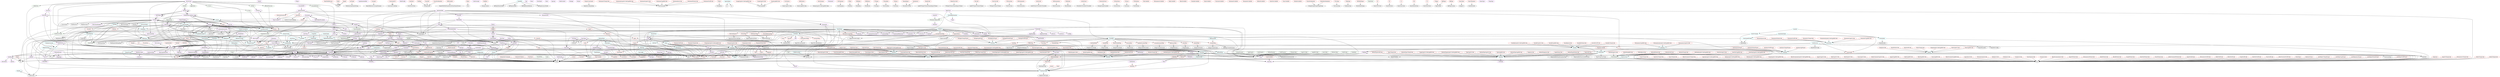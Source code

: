 digraph alltypes {
	subgraph core {
		subgraph conceptchunk{
		ConceptChunk -> IdeaDict;
		ConceptChunk -> Sentence;
		ConceptChunk -> UID;
		ConceptChunk	[shape=oval, color=cyan3, label=ConceptChunk];
		}
		subgraph commonconcept{
		CommonConcept -> CI;
		CommonConcept -> Sentence;
		CommonConcept	[shape=oval, color=cyan3, label=CommonConcept];
		}
		subgraph conceptinstance{
		ConceptInstance -> ConceptChunk;
		ConceptInstance -> String;
		ConceptInstance -> ShortName;
		ConceptInstance	[shape=oval, color=cyan3, label=ConceptInstance];
		}
	}
	subgraph citation {
		subgraph citation{
		Citation -> CitationKind;
		Citation -> CiteField;
		Citation -> UID;
		Citation -> ShortName;
		Citation	[shape=oval, color=cyan3, label=Citation];
		}
		subgraph bibref{
		BibRef -> Citation;
		BibRef	[shape=oval, color=red2, label=BibRef];
		}
		subgraph entryid{
		EntryID -> String;
		EntryID	[shape=oval, color=red2, label=EntryID];
		}
	}
	subgraph commonidea {
		subgraph ci{
		CI -> UID;
		CI -> NP;
		CI -> String;
		CI	[shape=oval, color=cyan3, label=CI];
		}
	}
	subgraph concept {
	}
	subgraph contraineds {
		subgraph constrainedchunk{
		ConstrainedChunk -> QuantityDict;
		ConstrainedChunk -> ConstraintE;
		ConstrainedChunk -> MaybeExpr;
		ConstrainedChunk	[shape=oval, color=cyan3, label=ConstrainedChunk];
		}
		subgraph constrconcept{
		ConstrConcept -> DefinedQuantityDict;
		ConstrConcept -> ConstraintE;
		ConstrConcept -> MaybeExpr;
		ConstrConcept	[shape=oval, color=cyan3, label=ConstrConcept];
		}
	}
	subgraph definedquantity {
		subgraph definedquantitydict{
		DefinedQuantityDict -> ConceptChunk;
		DefinedQuantityDict -> StageSymbol;
		DefinedQuantityDict -> Space;
		DefinedQuantityDict -> MaybeUnitDefn;
		DefinedQuantityDict	[shape=oval, color=cyan3, label=DefinedQuantityDict];
		}
	}
	subgraph eq {
		subgraph qdefinition{
		QDefinition -> QuantityDict;
		QDefinition -> Sentence;
		QDefinition -> Expr;
		QDefinition -> UID;
		QDefinition	[shape=oval, color=cyan3, label=QDefinition];
		}
	}
	subgraph namedargument {
		subgraph namedargument{
		NamedArgument -> QuantityDict;
		NamedArgument	[shape=oval, color=darkgreen, label=NamedArgument];
		}
	}
	subgraph namedidea {
		subgraph namedchunk{
		NamedChunk -> UID;
		NamedChunk -> NP;
		NamedChunk	[shape=oval, color=cyan3, label=NamedChunk];
		}
		subgraph ideadict{
		IdeaDict -> NamedChunk;
		IdeaDict -> MaybeString;
		IdeaDict	[shape=oval, color=cyan3, label=IdeaDict];
		}
	}
	subgraph quantity {
		subgraph quantitydict{
		QuantityDict -> IdeaDict;
		QuantityDict -> Space;
		QuantityDict -> StageSymbol;
		QuantityDict -> MaybeUnitDefn;
		QuantityDict	[shape=oval, color=cyan3, label=QuantityDict];
		}
	}
	subgraph relation {
		subgraph relationconcept{
		RelationConcept -> ConceptChunk;
		RelationConcept -> Relation;
		RelationConcept	[shape=oval, color=cyan3, label=RelationConcept];
		}
	}
	subgraph uncertainquantity {
		subgraph uncertainchunk{
		UncertainChunk -> ConstrainedChunk;
		UncertainChunk -> Uncertainty;
		UncertainChunk	[shape=oval, color=cyan3, label=UncertainChunk];
		}
		subgraph uncertq{
		UncertQ -> ConstrConcept;
		UncertQ -> Uncertainty;
		UncertQ	[shape=oval, color=cyan3, label=UncertQ];
		}
	}
	subgraph unitdefn {
		subgraph unitdefn{
		UnitDefn -> ConceptChunk;
		UnitDefn -> UnitSymbol;
		UnitDefn -> UID;
		UnitDefn	[shape=oval, color=cyan3, label=UnitDefn];
		}
		subgraph unitequation{
		UnitEquation -> UID;
		UnitEquation -> USymb;
		UnitEquation	[shape=oval, color=cyan3, label=UnitEquation];
		}
	}
	subgraph unital {
		subgraph unitalchunk{
		UnitalChunk -> DefinedQuantityDict;
		UnitalChunk -> UnitDefn;
		UnitalChunk	[shape=oval, color=cyan3, label=UnitalChunk];
		}
	}
	subgraph unitary {
		subgraph unitarychunk{
		UnitaryChunk -> QuantityDict;
		UnitaryChunk -> UnitDefn;
		UnitaryChunk	[shape=oval, color=cyan3, label=UnitaryChunk];
		}
	}
	subgraph unitaryconcept {
		subgraph unitaryconceptdict{
		UnitaryConceptDict -> UnitaryChunk;
		UnitaryConceptDict -> Sentence;
		UnitaryConceptDict -> UID;
		UnitaryConceptDict	[shape=oval, color=cyan3, label=UnitaryConceptDict];
		}
	}
	subgraph citations {
	}
	subgraph core {
	}
	subgraph core2 {
	}
	subgraph document {
	}
	subgraph citation {
		subgraph citefield{
		CiteField -> String;
		CiteField -> People;
		CiteField	[shape=oval, color=darkviolet, label=CiteField];
		}
		subgraph hp{
		HP -> String;
		HP	[shape=oval, color=darkviolet, label=HP];
		}
		subgraph citationkind{
		CitationKind -> editor;
		CitationKind -> People;
		CitationKind -> CiteField;
		CitationKind	[shape=oval, color=darkviolet, label=CitationKind];
		}
	}
	subgraph date {
		subgraph month{
		Month	[shape=oval, color=darkviolet, label=Month];
		}
	}
	subgraph sentence {
	}
	subgraph core {
		subgraph labelledcontent{
		LabelledContent -> Reference;
		LabelledContent -> RawContent;
		LabelledContent	[shape=oval, color=cyan3, label=LabelledContent];
		}
		subgraph listtype{
		ListType -> ItemType;
		ListType -> Maybe;
		ListType -> String;
		ListType	[shape=oval, color=darkviolet, label=ListType];
		}
		subgraph itemtype{
		ItemType -> Sentence;
		ItemType	[shape=oval, color=darkviolet, label=ItemType];
		}
		subgraph contents{
		Contents -> UnlabelledContent;
		Contents -> LabelledContent;
		Contents	[shape=oval, color=darkviolet, label=Contents];
		}
		subgraph dtype{
		DType	[shape=oval, color=darkviolet, label=DType];
		}
		subgraph rawcontent{
		RawContent -> Sentence;
		RawContent -> Title;
		RawContent -> Bool;
		RawContent	[shape=oval, color=darkviolet, label=RawContent];
		}
		subgraph unlabelledcontent{
		UnlabelledContent -> RawContent;
		UnlabelledContent	[shape=oval, color=darkgreen, label=UnlabelledContent];
		}
		subgraph maxwidthpercent{
		MaxWidthPercent -> Float;
		MaxWidthPercent	[shape=oval, color=red2, label=MaxWidthPercent];
		}
		subgraph title{
		Title -> Sentence;
		Title	[shape=oval, color=red2, label=Title];
		}
		subgraph author{
		Author -> Sentence;
		Author	[shape=oval, color=red2, label=Author];
		}
		subgraph header{
		Header -> Sentence;
		Header	[shape=oval, color=red2, label=Header];
		}
		subgraph depth{
		Depth -> Int;
		Depth	[shape=oval, color=red2, label=Depth];
		}
		subgraph width{
		Width -> Float;
		Width	[shape=oval, color=red2, label=Width];
		}
		subgraph height{
		Height -> Float;
		Height	[shape=oval, color=red2, label=Height];
		}
		subgraph listtuple{
		ListTuple -> TitleItemTypeMaybeString;
		ListTuple	[shape=oval, color=red2, label=ListTuple];
		}
		subgraph filepath{
		Filepath -> String;
		Filepath	[shape=oval, color=red2, label=Filepath];
		}
		subgraph lbl{
		Lbl -> Sentence;
		Lbl	[shape=oval, color=red2, label=Lbl];
		}
		subgraph identifier{
		Identifier -> String;
		Identifier	[shape=oval, color=red2, label=Identifier];
		}
	}
	subgraph diplays {
	}
	subgraph extract {
	}
	subgraph math {
	}
	subgraph precedence {
	}
	subgraph type {
		subgraph lbltype{
		LblType -> IRefProg;
		LblType -> String;
		LblType	[shape=oval, color=darkviolet, label=LblType];
		}
		subgraph irefprog{
		IRefProg -> UID;
		IRefProg	[shape=oval, color=darkviolet, label=IRefProg];
		}
	}
	subgraph core {
		subgraph capitalizationrule{
		CapitalizationRule	[shape=oval, color=darkviolet, label=CapitalizationRule];
		}
		subgraph pluralrule{
		PluralRule	[shape=oval, color=darkviolet, label=PluralRule];
		}
		subgraph np{
		NP -> String;
		NP -> PluralRule;
		NP	[shape=oval, color=darkviolet, label=NP];
		}
		subgraph pluralform{
		PluralForm -> Sentence;
		PluralForm	[shape=oval, color=red2, label=PluralForm];
		}
	}
	subgraph extract {
	}
	subgraph helpers {
	}
	subgraph ast {
		subgraph uri{
		URI -> Scheme;
		URI -> Authority;
		URI -> Path;
		URI -> Query;
		URI -> Fragment;
		URI -> String;
		URI	[shape=oval, color=darkviolet, label=URI];
		}
		subgraph scheme{
		Scheme	[shape=oval, color=darkviolet, label=Scheme];
		}
		subgraph authority{
		Authority -> Username;
		Authority -> Password;
		Authority -> Host;
		Authority -> Port;
		Authority	[shape=oval, color=darkviolet, label=Authority];
		}
		subgraph port{
		Port -> Int;
		Port	[shape=oval, color=darkviolet, label=Port];
		}
		subgraph path{
		Path -> String;
		Path	[shape=oval, color=red2, label=Path];
		}
		subgraph query{
		Query -> String;
		Query	[shape=oval, color=red2, label=Query];
		}
		subgraph fragment{
		Fragment -> String;
		Fragment	[shape=oval, color=red2, label=Fragment];
		}
		subgraph username{
		Username -> String;
		Username	[shape=oval, color=red2, label=Username];
		}
		subgraph password{
		Password -> String;
		Password	[shape=oval, color=red2, label=Password];
		}
		subgraph host{
		Host -> String;
		Host	[shape=oval, color=red2, label=Host];
		}
	}
	subgraph core {
		subgraph uncertainty{
		Uncertainty -> MaybeDouble;
		Uncertainty -> MaybeInt;
		Uncertainty	[shape=oval, color=cyan3, label=Uncertainty];
		}
	}
	subgraph clasess {
		subgraph conceptc{
		Conceptc -> IdeacDefinitioncConceptDomainc;
		Conceptc	[shape=oval, color=red2, label=Conceptc];
		}
	}
	subgraph contraints {
		subgraph constraintreason{
		ConstraintReason	[shape=oval, color=darkviolet, label=ConstraintReason];
		}
		subgraph constrainta{
		Constrainta -> ConstraintReason;
		Constrainta -> RealInterval;
		Constrainta -> a;
		Constrainta -> Constraint;
		Constrainta -> Expr;
		Constrainta -> ConstraintE;
		Constrainta	[shape=oval, color=darkviolet, label=Constrainta];
		}
		subgraph constrainte{
		ConstraintE -> ConstraintExpr;
		ConstraintE	[shape=oval, color=red2, label=ConstraintE];
		}
	}
	subgraph derivation {
		subgraph derivation{
		Derivation -> Sentence;
		Derivation -> Derivation;
		Derivation	[shape=oval, color=darkviolet, label=Derivation];
		}
	}
	subgraph development {
	}
	subgraph diplays {
	}
	subgraph diplayclassess {
	}
	subgraph diplayexprs {
		subgraph displaybinop{
		DisplayBinOp	[shape=oval, color=darkviolet, label=DisplayBinOp];
		}
		subgraph displayassocbinop{
		DisplayAssocBinOp	[shape=oval, color=darkviolet, label=DisplayAssocBinOp];
		}
		subgraph displayexpr{
		DisplayExpr -> Expr;
		DisplayExpr -> DisplayExpr;
		DisplayExpr -> Space;
		DisplayExpr -> DisplayBinOp;
		DisplayExpr -> DisplayAssocBinOp;
		DisplayExpr	[shape=oval, color=darkviolet, label=DisplayExpr];
		}
	}
	subgraph document {
		subgraph section{
		Section -> Title;
		Section -> SecCons;
		Section -> Reference;
		Section	[shape=oval, color=cyan3, label=Section];
		}
		subgraph seccons{
		SecCons -> Section;
		SecCons -> Contents;
		SecCons	[shape=oval, color=darkviolet, label=SecCons];
		}
		subgraph document{
		Document -> Title;
		Document -> Author;
		Document -> ShowTableOfContents;
		Document -> Section;
		Document	[shape=oval, color=darkviolet, label=Document];
		}
		subgraph showtableofcontents{
		ShowTableOfContents -> Document;
		ShowTableOfContents	[shape=oval, color=darkviolet, label=ShowTableOfContents];
		}
	}
	subgraph expr {
		subgraph arithbinop{
		ArithBinOp	[shape=oval, color=darkviolet, label=ArithBinOp];
		}
		subgraph eqbinop{
		EqBinOp	[shape=oval, color=darkviolet, label=EqBinOp];
		}
		subgraph boolbinop{
		BoolBinOp	[shape=oval, color=darkviolet, label=BoolBinOp];
		}
		subgraph labinop{
		LABinOp	[shape=oval, color=darkviolet, label=LABinOp];
		}
		subgraph ordbinop{
		OrdBinOp	[shape=oval, color=darkviolet, label=OrdBinOp];
		}
		subgraph vvvbinop{
		VVVBinOp	[shape=oval, color=darkviolet, label=VVVBinOp];
		}
		subgraph vvnbinop{
		VVNBinOp	[shape=oval, color=darkviolet, label=VVNBinOp];
		}
		subgraph assocarithoper{
		AssocArithOper	[shape=oval, color=darkviolet, label=AssocArithOper];
		}
		subgraph assocbooloper{
		AssocBoolOper	[shape=oval, color=darkviolet, label=AssocBoolOper];
		}
		subgraph ufunc{
		UFunc	[shape=oval, color=darkviolet, label=UFunc];
		}
		subgraph ufuncb{
		UFuncB	[shape=oval, color=darkviolet, label=UFuncB];
		}
		subgraph ufuncvv{
		UFuncVV	[shape=oval, color=darkviolet, label=UFuncVV];
		}
		subgraph ufuncvn{
		UFuncVN	[shape=oval, color=darkviolet, label=UFuncVN];
		}
		subgraph completeness{
		Completeness	[shape=oval, color=darkviolet, label=Completeness];
		}
		subgraph expr{
		Expr -> Double;
		Expr -> Expr;
		Expr -> Integer;
		Expr -> String;
		Expr -> AssocArithOper;
		Expr -> AssocBoolOper;
		Expr -> DerivType;
		Expr -> UID;
		Expr -> Completeness;
		Expr -> ExprRelation;
		Expr -> UFunc;
		Expr -> UFuncB;
		Expr -> UFuncVV;
		Expr -> UFuncVN;
		Expr -> ArithBinOp;
		Expr -> BoolBinOp;
		Expr -> EqBinOp;
		Expr -> LABinOp;
		Expr -> OrdBinOp;
		Expr -> VVVBinOp;
		Expr -> VVNBinOp;
		Expr -> DomainDesc;
		Expr -> RealInterval;
		Expr	[shape=oval, color=darkviolet, label=Expr];
		}
		subgraph derivtype{
		DerivType	[shape=oval, color=darkviolet, label=DerivType];
		}
		subgraph relation{
		Relation -> Expr;
		Relation	[shape=oval, color=red2, label=Relation];
		}
		subgraph variable{
		Variable -> String;
		Variable	[shape=oval, color=red2, label=Variable];
		}
	}
	subgraph mics {
	}
	subgraph nounpraehs {
		subgraph capitalization{
		Capitalization -> Sentence;
		Capitalization	[shape=oval, color=red2, label=Capitalization];
		}
		subgraph pluralstring{
		PluralString -> String;
		PluralString	[shape=oval, color=red2, label=PluralString];
		}
	}
	subgraph people {
		subgraph person{
		Person -> String;
		Person -> Conv;
		Person	[shape=oval, color=cyan3, label=Person];
		}
		subgraph conv{
		Conv	[shape=oval, color=darkviolet, label=Conv];
		}
		subgraph people{
		People -> Person;
		People	[shape=oval, color=red2, label=People];
		}
	}
	subgraph refprog {
		subgraph refinfo{
		RefInfo -> Int;
		RefInfo -> String;
		RefInfo	[shape=oval, color=darkviolet, label=RefInfo];
		}
	}
	subgraph reference {
		subgraph reference{
		Reference -> UID;
		Reference -> LblType;
		Reference -> ShortName;
		Reference -> RefInfo;
		Reference	[shape=oval, color=cyan3, label=Reference];
		}
	}
	subgraph sentence {
		subgraph sentencestyle{
		SentenceStyle	[shape=oval, color=darkviolet, label=SentenceStyle];
		}
		subgraph termcapitalization{
		TermCapitalization	[shape=oval, color=darkviolet, label=TermCapitalization];
		}
		subgraph sentence{
		Sentence -> SentenceStyle;
		Sentence -> TermCapitalization;
		Sentence -> UID;
		Sentence -> Sentence;
		Sentence -> USymb;
		Sentence -> String;
		Sentence -> Symbol;
		Sentence	[shape=oval, color=darkviolet, label=Sentence];
		}
	}
	subgraph sorthandhs {
	}
	subgraph sortnameh {
		subgraph shortname{
		ShortName -> Sentence;
		ShortName	[shape=oval, color=darkgreen, label=ShortName];
		}
	}
	subgraph space {
		subgraph space{
		Space	[shape=oval, color=cyan3, label=Space];
		}
		subgraph rtopology{
		RTopology	[shape=oval, color=darkviolet, label=RTopology];
		}
		subgraph domaindescab{
		DomainDescab -> Symbol;
		DomainDescab -> RTopology;
		DomainDescab -> a;
		DomainDescab -> b;
		DomainDescab -> DomainDesc;
		DomainDescab	[shape=oval, color=darkviolet, label=DomainDescab];
		}
		subgraph inclusive{
		Inclusive	[shape=oval, color=darkviolet, label=Inclusive];
		}
		subgraph realintervalab{
		RealIntervalab -> Inclusive;
		RealIntervalab -> a;
		RealIntervalab -> b;
		RealIntervalab -> RealInterval;
		RealIntervalab	[shape=oval, color=darkviolet, label=RealIntervalab];
		}
	}
	subgraph stages {
		subgraph stage{
		Stage	[shape=oval, color=darkviolet, label=Stage];
		}
	}
	subgraph symbol {
		subgraph decoration{
		Decoration	[shape=oval, color=darkviolet, label=Decoration];
		}
		subgraph symbol{
		Symbol -> String;
		Symbol -> Int;
		Symbol -> Special;
		Symbol -> Decoration;
		Symbol -> Symbol;
		Symbol	[shape=oval, color=darkviolet, label=Symbol];
		}
	}
	subgraph uid {
		subgraph uid{
		UID -> String;
		UID	[shape=oval, color=red2, label=UID];
		}
	}
	subgraph uncertainty {
	}
	subgraph unicode {
		subgraph special{
		Special	[shape=oval, color=darkviolet, label=Special];
		}
	}
	subgraph unitlang {
		subgraph udefn{
		UDefn -> USymb;
		UDefn	[shape=oval, color=darkviolet, label=UDefn];
		}
		subgraph unitsymbol{
		UnitSymbol -> USymb;
		UnitSymbol -> UDefn;
		UnitSymbol -> UnitSymbol;
		UnitSymbol	[shape=oval, color=darkviolet, label=UnitSymbol];
		}
		subgraph usymb{
		USymb -> Symbol;
		USymb -> Integer;
		USymb	[shape=oval, color=darkgreen, label=USymb];
		}
	}
	subgraph drails {
	}
	subgraph domains {
	}
	subgraph codebaes {
		subgraph varorfunc{
		VarOrFunc -> QuantityDict;
		VarOrFunc -> VarOrFunc;
		VarOrFunc	[shape=oval, color=cyan3, label=VarOrFunc];
		}
		subgraph codevarchunk{
		CodeVarChunk -> CodeChunk;
		CodeVarChunk -> MaybeCodeChunk;
		CodeVarChunk	[shape=oval, color=cyan3, label=CodeVarChunk];
		}
		subgraph codefuncchunk{
		CodeFuncChunk -> CodeChunk;
		CodeFuncChunk	[shape=oval, color=darkgreen, label=CodeFuncChunk];
		}
	}
	subgraph convert {
	}
	subgraph development {
	}
	subgraph extract {
	}
	subgraph precedence {
	}
	subgraph expr {
		subgraph arithbinop{
		ArithBinOp	[shape=oval, color=darkviolet, label=ArithBinOp];
		}
		subgraph eqbinop{
		EqBinOp	[shape=oval, color=darkviolet, label=EqBinOp];
		}
		subgraph boolbinop{
		BoolBinOp	[shape=oval, color=darkviolet, label=BoolBinOp];
		}
		subgraph labinop{
		LABinOp	[shape=oval, color=darkviolet, label=LABinOp];
		}
		subgraph ordbinop{
		OrdBinOp	[shape=oval, color=darkviolet, label=OrdBinOp];
		}
		subgraph vvvbinop{
		VVVBinOp	[shape=oval, color=darkviolet, label=VVVBinOp];
		}
		subgraph vvnbinop{
		VVNBinOp	[shape=oval, color=darkviolet, label=VVNBinOp];
		}
		subgraph assocarithoper{
		AssocArithOper	[shape=oval, color=darkviolet, label=AssocArithOper];
		}
		subgraph assocbooloper{
		AssocBoolOper	[shape=oval, color=darkviolet, label=AssocBoolOper];
		}
		subgraph ufunc{
		UFunc	[shape=oval, color=darkviolet, label=UFunc];
		}
		subgraph ufuncb{
		UFuncB	[shape=oval, color=darkviolet, label=UFuncB];
		}
		subgraph ufuncvv{
		UFuncVV	[shape=oval, color=darkviolet, label=UFuncVV];
		}
		subgraph ufuncvn{
		UFuncVN	[shape=oval, color=darkviolet, label=UFuncVN];
		}
		subgraph codeexpr{
		CodeExpr -> Double;
		CodeExpr -> CodeExpr;
		CodeExpr -> Integer;
		CodeExpr -> String;
		CodeExpr -> AssocArithOper;
		CodeExpr -> AssocBoolOper;
		CodeExpr -> UID;
		CodeExpr -> Completeness;
		CodeExpr -> UFunc;
		CodeExpr -> UFuncB;
		CodeExpr -> UFuncVV;
		CodeExpr -> UFuncVN;
		CodeExpr -> ArithBinOp;
		CodeExpr -> BoolBinOp;
		CodeExpr -> EqBinOp;
		CodeExpr -> LABinOp;
		CodeExpr -> OrdBinOp;
		CodeExpr -> VVVBinOp;
		CodeExpr -> VVNBinOp;
		CodeExpr -> DomainDesc;
		CodeExpr -> RealInterval;
		CodeExpr	[shape=oval, color=darkviolet, label=CodeExpr];
		}
	}
	subgraph codeexpr {
	}
	subgraph odelibraries {
	}
	subgraph code {
	}
	subgraph codedefinition {
		subgraph definitiontype{
		DefinitionType -> CodeChunk;
		DefinitionType -> CodeExpr;
		DefinitionType -> DefinitionType;
		DefinitionType	[shape=oval, color=cyan3, label=DefinitionType];
		}
	}
	subgraph contraintmaps {
		subgraph constraintce{
		ConstraintCE -> ConstraintCodeExpr;
		ConstraintCE	[shape=oval, color=red2, label=ConstraintCE];
		}
		subgraph constraintcemap{
		ConstraintCEMap -> MapUIDConstraintCE;
		ConstraintCEMap	[shape=oval, color=red2, label=ConstraintCEMap];
		}
	}
	subgraph parameter {
		subgraph passby{
		PassBy -> CodeChunk;
		PassBy -> PassBy;
		PassBy	[shape=oval, color=cyan3, label=PassBy];
		}
	}
	subgraph ast {
		subgraph docconfig{
		DocConfig -> String;
		DocConfig -> Bool;
		DocConfig	[shape=oval, color=cyan3, label=DocConfig];
		}
		subgraph buildname{
		BuildName -> BuildName;
		BuildName -> Ext;
		BuildName	[shape=oval, color=darkviolet, label=BuildName];
		}
		subgraph ext{
		Ext -> MakeString;
		Ext	[shape=oval, color=darkviolet, label=Ext];
		}
		subgraph builddependencies{
		BuildDependencies -> BuildName;
		BuildDependencies	[shape=oval, color=darkviolet, label=BuildDependencies];
		}
		subgraph buildconfig{
		BuildConfig	[shape=oval, color=darkviolet, label=BuildConfig];
		}
		subgraph runtype{
		RunType -> CommandFragment;
		RunType	[shape=oval, color=darkviolet, label=RunType];
		}
		subgraph runnable{
		Runnable -> BuildName;
		Runnable -> NameOpts;
		Runnable -> RunType;
		Runnable	[shape=oval, color=darkviolet, label=Runnable];
		}
		subgraph commandfragment{
		CommandFragment -> MakeString;
		CommandFragment	[shape=oval, color=red2, label=CommandFragment];
		}
		subgraph buildcommand{
		BuildCommand -> CommandFragment;
		BuildCommand	[shape=oval, color=red2, label=BuildCommand];
		}
		subgraph interpretercommand{
		InterpreterCommand -> String;
		InterpreterCommand	[shape=oval, color=red2, label=InterpreterCommand];
		}
		subgraph interpreteroption{
		InterpreterOption -> String;
		InterpreterOption	[shape=oval, color=red2, label=InterpreterOption];
		}
	}
	subgraph import {
		subgraph codeharness{
		CodeHarness -> MaybeBuildConfig;
		CodeHarness -> MaybeRunnable;
		CodeHarness -> GOOLState;
		CodeHarness -> ProgData;
		CodeHarness -> MaybeDocConfig;
		CodeHarness	[shape=oval, color=cyan3, label=CodeHarness];
		}
	}
	subgraph import {
		subgraph optimizechoice{
		OptimizeChoice -> Doc;
		OptimizeChoice	[shape=oval, color=red2, label=OptimizeChoice];
		}
		subgraph projname{
		ProjName -> String;
		ProjName	[shape=oval, color=red2, label=ProjName];
		}
	}
	subgraph csarprendererh {
		subgraph csharpprojecta{
		CSharpProjecta -> a;
		CSharpProjecta	[shape=oval, color=darkgreen, label=CSharpProjecta];
		}
		subgraph packagecsharpproject{
		PackageCSharpProject -> PackData;
		PackageCSharpProject	[shape=oval, color=red2, label=PackageCSharpProject];
		}
		subgraph auxiliarycsharpproject{
		AuxiliaryCSharpProject -> AuxData;
		AuxiliaryCSharpProject	[shape=oval, color=red2, label=AuxiliaryCSharpProject];
		}
		subgraph auxhelpercsharpproject{
		AuxHelperCSharpProject -> Doc;
		AuxHelperCSharpProject	[shape=oval, color=red2, label=AuxHelperCSharpProject];
		}
	}
	subgraph cpprenderer {
		subgraph cppprojecta{
		CppProjecta -> a;
		CppProjecta	[shape=oval, color=darkgreen, label=CppProjecta];
		}
		subgraph packagecppproject{
		PackageCppProject -> PackData;
		PackageCppProject	[shape=oval, color=red2, label=PackageCppProject];
		}
		subgraph auxiliarycppproject{
		AuxiliaryCppProject -> AuxData;
		AuxiliaryCppProject	[shape=oval, color=red2, label=AuxiliaryCppProject];
		}
		subgraph auxhelpercppproject{
		AuxHelperCppProject -> Doc;
		AuxHelperCppProject	[shape=oval, color=red2, label=AuxHelperCppProject];
		}
	}
	subgraph javarenderer {
		subgraph javaprojecta{
		JavaProjecta -> a;
		JavaProjecta	[shape=oval, color=darkgreen, label=JavaProjecta];
		}
		subgraph packagejavaproject{
		PackageJavaProject -> PackData;
		PackageJavaProject	[shape=oval, color=red2, label=PackageJavaProject];
		}
		subgraph auxiliaryjavaproject{
		AuxiliaryJavaProject -> AuxData;
		AuxiliaryJavaProject	[shape=oval, color=red2, label=AuxiliaryJavaProject];
		}
		subgraph auxhelperjavaproject{
		AuxHelperJavaProject -> Doc;
		AuxHelperJavaProject	[shape=oval, color=red2, label=AuxHelperJavaProject];
		}
	}
	subgraph languagepolymorpich {
	}
	subgraph pytonrendererh {
		subgraph pythonprojecta{
		PythonProjecta -> a;
		PythonProjecta	[shape=oval, color=darkgreen, label=PythonProjecta];
		}
		subgraph packagepythonproject{
		PackagePythonProject -> PackData;
		PackagePythonProject	[shape=oval, color=red2, label=PackagePythonProject];
		}
		subgraph auxiliarypythonproject{
		AuxiliaryPythonProject -> AuxData;
		AuxiliaryPythonProject	[shape=oval, color=red2, label=AuxiliaryPythonProject];
		}
		subgraph auxhelperpythonproject{
		AuxHelperPythonProject -> Doc;
		AuxHelperPythonProject	[shape=oval, color=red2, label=AuxHelperPythonProject];
		}
	}
	subgraph swiftrenderer {
		subgraph swiftprojecta{
		SwiftProjecta -> a;
		SwiftProjecta	[shape=oval, color=darkgreen, label=SwiftProjecta];
		}
		subgraph packageswiftproject{
		PackageSwiftProject -> PackData;
		PackageSwiftProject	[shape=oval, color=red2, label=PackageSwiftProject];
		}
		subgraph auxiliaryswiftproject{
		AuxiliarySwiftProject -> AuxData;
		AuxiliarySwiftProject	[shape=oval, color=red2, label=AuxiliarySwiftProject];
		}
		subgraph auxhelperswiftproject{
		AuxHelperSwiftProject -> Doc;
		AuxHelperSwiftProject	[shape=oval, color=red2, label=AuxHelperSwiftProject];
		}
	}
	subgraph clasinterfaces {
		subgraph readmeinfo{
		ReadMeInfo -> LangAbbrev;
		ReadMeInfo -> LangVers;
		ReadMeInfo -> MaybeString;
		ReadMeInfo -> ImplementationType;
		ReadMeInfo -> Name;
		ReadMeInfo -> FilePath;
		ReadMeInfo -> Contributor;
		ReadMeInfo -> CaseName;
		ReadMeInfo	[shape=oval, color=cyan3, label=ReadMeInfo];
		}
		subgraph langabbrev{
		LangAbbrev -> String;
		LangAbbrev	[shape=oval, color=red2, label=LangAbbrev];
		}
		subgraph langvers{
		LangVers -> String;
		LangVers	[shape=oval, color=red2, label=LangVers];
		}
		subgraph casename{
		CaseName -> String;
		CaseName	[shape=oval, color=red2, label=CaseName];
		}
		subgraph contributor{
		Contributor -> String;
		Contributor	[shape=oval, color=red2, label=Contributor];
		}
	}
	subgraph data {
		subgraph auxdata{
		AuxData -> FilePath;
		AuxData -> Doc;
		AuxData	[shape=oval, color=cyan3, label=AuxData];
		}
		subgraph packdata{
		PackData -> ProgData;
		PackData -> AuxData;
		PackData	[shape=oval, color=cyan3, label=PackData];
		}
	}
	subgraph languagerenderer {
	}
	subgraph configparers {
		subgraph configuration{
		Configuration -> String;
		Configuration -> MaybeString;
		Configuration -> Options;
		Configuration	[shape=oval, color=cyan3, label=Configuration];
		}
	}
	subgraph comments {
	}
	subgraph conceptmatch {
	}
	subgraph decriptionss {
	}
	subgraph drailstates {
		subgraph drasilstate{
		DrasilState -> CodeSpec;
		DrasilState -> Modularity;
		DrasilState -> ImplementationType;
		DrasilState -> Structure;
		DrasilState -> ConstantStructure;
		DrasilState -> ConstantRepr;
		DrasilState -> MatchedConceptMap;
		DrasilState -> MatchedSpaces;
		DrasilState -> ConstraintBehaviour;
		DrasilState -> Comments;
		DrasilState -> Verbosity;
		DrasilState -> String;
		DrasilState -> Logging;
		DrasilState -> AuxFile;
		DrasilState -> Expr;
		DrasilState -> Mod;
		DrasilState -> Name;
		DrasilState -> ExtLibMap;
		DrasilState -> FilePath;
		DrasilState -> ModExportMap;
		DrasilState -> ClassDefinitionMap;
		DrasilState -> Doc;
		DrasilState -> Space;
		DrasilState	[shape=oval, color=cyan3, label=DrasilState];
		}
		subgraph matchedspaces{
		MatchedSpaces -> SpaceGenStateCodeType;
		MatchedSpaces	[shape=oval, color=red2, label=MatchedSpaces];
		}
		subgraph extlibmap{
		ExtLibMap -> MapStringExtLibState;
		ExtLibMap	[shape=oval, color=red2, label=ExtLibMap];
		}
		subgraph modexportmap{
		ModExportMap -> MapStringString;
		ModExportMap	[shape=oval, color=red2, label=ModExportMap];
		}
		subgraph classdefinitionmap{
		ClassDefinitionMap -> MapStringString;
		ClassDefinitionMap	[shape=oval, color=red2, label=ClassDefinitionMap];
		}
		subgraph genstate{
		GenState -> StateDrasilState;
		GenState	[shape=oval, color=red2, label=GenState];
		}
		subgraph modexp{
		ModExp -> StringString;
		ModExp	[shape=oval, color=red2, label=ModExp];
		}
		subgraph classdef{
		ClassDef -> StringString;
		ClassDef	[shape=oval, color=red2, label=ClassDef];
		}
	}
	subgraph functioncalls {
	}
	subgraph genode {
		subgraph odegeninfo{
		ODEGenInfo -> MaybeFilePathNameExtLibStateNameVersion;
		ODEGenInfo	[shape=oval, color=red2, label=ODEGenInfo];
		}
	}
	subgraph generategool {
		subgraph classtype{
		ClassType -> OOProg;
		ClassType -> r;
		ClassType -> ClassType;
		ClassType -> Name;
		ClassType -> Maybe;
		ClassType -> Description;
		ClassType	[shape=oval, color=darkviolet, label=ClassType];
		}
	}
	subgraph generator {
	}
	subgraph helpers {
	}
	subgraph import {
	}
	subgraph logging {
	}
	subgraph modules {
		subgraph calctype{
		CalcType -> OOProg;
		CalcType -> r;
		CalcType -> CalcType;
		CalcType -> CodeDefinition;
		CalcType -> CodeExpr;
		CalcType	[shape=oval, color=darkviolet, label=CalcType];
		}
		subgraph constraintce{
		ConstraintCE -> ConstraintCodeExpr;
		ConstraintCE	[shape=oval, color=red2, label=ConstraintCE];
		}
	}
	subgraph parameters {
		subgraph paramtype{
		ParamType -> ParamType;
		ParamType -> Bool;
		ParamType	[shape=oval, color=darkviolet, label=ParamType];
		}
	}
	subgraph readinput {
	}
	subgraph spacematch {
	}
	subgraph writeinput {
	}
	subgraph writereadme {
	}
	subgraph code {
		subgraph code{
		Code -> FilePath;
		Code	[shape=oval, color=darkgreen, label=Code];
		}
	}
	subgraph codegeneration {
	}
	subgraph codequantitydicts {
	}
	subgraph datadecs {
		subgraph datadesc_{
		DataDesc_ -> Data_;
		DataDesc_ -> Delimiter;
		DataDesc_ -> DataDesc_;
		DataDesc_	[shape=oval, color=darkviolet, label=DataDesc_];
		}
		subgraph data_{
		Data_ -> DataItem_;
		Data_	[shape=oval, color=darkviolet, label=Data_];
		}
		subgraph dataitem_{
		DataItem_	[shape=oval, color=darkviolet, label=DataItem_];
		}
		subgraph data{
		Data -> DataItem;
		Data	[shape=oval, color=darkviolet, label=Data];
		}
		subgraph linepattern{
		LinePattern -> DataItem;
		LinePattern	[shape=oval, color=darkviolet, label=LinePattern];
		}
		subgraph dataitem{
		DataItem -> CodeVarChunk;
		DataItem	[shape=oval, color=red2, label=DataItem];
		}
		subgraph delimiter{
		Delimiter -> String;
		Delimiter	[shape=oval, color=red2, label=Delimiter];
		}
		subgraph datadesc{
		DataDesc -> Data;
		DataDesc	[shape=oval, color=red2, label=DataDesc];
		}
		subgraph delim{
		Delim -> Char;
		Delim	[shape=oval, color=red2, label=Delim];
		}
	}
	subgraph extlibimport {
		subgraph extlibstate{
		ExtLibState -> Mod;
		ExtLibState -> FuncStmt;
		ExtLibState -> Name;
		ExtLibState -> String;
		ExtLibState	[shape=oval, color=cyan3, label=ExtLibState];
		}
	}
	subgraph externallibrary {
		subgraph step{
		Step -> FunctionInterface;
		Step -> NonEmpty;
		Step -> CodeExpr;
		Step -> Condition;
		Step -> Step;
		Step -> CodeVarChunk;
		Step -> FuncStmt;
		Step	[shape=oval, color=darkviolet, label=Step];
		}
		subgraph functioninterface{
		FunctionInterface -> NonEmpty;
		FunctionInterface -> Requires;
		FunctionInterface -> FuncType;
		FunctionInterface -> CodeFuncChunk;
		FunctionInterface -> Argument;
		FunctionInterface -> Maybe;
		FunctionInterface -> Result;
		FunctionInterface	[shape=oval, color=darkviolet, label=FunctionInterface];
		}
		subgraph result{
		Result -> CodeVarChunk;
		Result	[shape=oval, color=darkviolet, label=Result];
		}
		subgraph argument{
		Argument -> Maybe;
		Argument -> NamedArgument;
		Argument -> ArgumentInfo;
		Argument	[shape=oval, color=darkviolet, label=Argument];
		}
		subgraph argumentinfo{
		ArgumentInfo -> CodeExpr;
		ArgumentInfo -> Space;
		ArgumentInfo -> Maybe;
		ArgumentInfo -> CodeVarChunk;
		ArgumentInfo -> CodeFuncChunk;
		ArgumentInfo -> Parameter;
		ArgumentInfo -> Step;
		ArgumentInfo -> Requires;
		ArgumentInfo -> Description;
		ArgumentInfo -> ClassInfo;
		ArgumentInfo -> NonEmpty;
		ArgumentInfo	[shape=oval, color=darkviolet, label=ArgumentInfo];
		}
		subgraph parameter{
		Parameter -> ParameterChunk;
		Parameter -> Space;
		Parameter	[shape=oval, color=darkviolet, label=Parameter];
		}
		subgraph classinfo{
		ClassInfo -> MethodInfo;
		ClassInfo -> String;
		ClassInfo	[shape=oval, color=darkviolet, label=ClassInfo];
		}
		subgraph methodinfo{
		MethodInfo -> Description;
		MethodInfo -> Parameter;
		MethodInfo -> Step;
		MethodInfo -> CodeFuncChunk;
		MethodInfo -> Maybe;
		MethodInfo -> NonEmpty;
		MethodInfo	[shape=oval, color=darkviolet, label=MethodInfo];
		}
		subgraph functype{
		FuncType -> CodeVarChunk;
		FuncType -> StepGroup;
		FuncType -> ExternalLibrary;
		FuncType	[shape=oval, color=darkviolet, label=FuncType];
		}
		subgraph condition{
		Condition -> CodeExpr;
		Condition	[shape=oval, color=red2, label=Condition];
		}
		subgraph requires{
		Requires -> String;
		Requires	[shape=oval, color=red2, label=Requires];
		}
		subgraph externallibrary{
		ExternalLibrary -> StepGroup;
		ExternalLibrary	[shape=oval, color=red2, label=ExternalLibrary];
		}
		subgraph stepgroup{
		StepGroup -> NonEmptyStep;
		StepGroup	[shape=oval, color=red2, label=StepGroup];
		}
	}
	subgraph externallibrarycall {
		subgraph stepgroupfill{
		StepGroupFill -> Int;
		StepGroupFill -> StepFill;
		StepGroupFill	[shape=oval, color=darkviolet, label=StepGroupFill];
		}
		subgraph stepfill{
		StepFill -> FunctionIntFill;
		StepFill -> NonEmpty;
		StepFill -> CodeExpr;
		StepFill -> StepFill;
		StepFill -> CodeVarChunk;
		StepFill	[shape=oval, color=darkviolet, label=StepFill];
		}
		subgraph argumentfill{
		ArgumentFill -> Maybe;
		ArgumentFill -> NamedArgument;
		ArgumentFill -> CodeExpr;
		ArgumentFill	[shape=oval, color=darkviolet, label=ArgumentFill];
		}
		subgraph parameterfill{
		ParameterFill -> ParameterChunk;
		ParameterFill	[shape=oval, color=darkviolet, label=ParameterFill];
		}
		subgraph classinfofill{
		ClassInfoFill -> MethodInfoFill;
		ClassInfoFill	[shape=oval, color=darkviolet, label=ClassInfoFill];
		}
		subgraph methodinfofill{
		MethodInfoFill -> ParameterFill;
		MethodInfoFill -> Initializer;
		MethodInfoFill -> StepFill;
		MethodInfoFill -> NonEmpty;
		MethodInfoFill -> StepGroupFill;
		MethodInfoFill -> ExternalLibraryCall;
		MethodInfoFill	[shape=oval, color=darkviolet, label=MethodInfoFill];
		}
		subgraph functionintfill{
		FunctionIntFill -> ArgumentFill;
		FunctionIntFill	[shape=oval, color=darkgreen, label=FunctionIntFill];
		}
		subgraph externallibrarycall{
		ExternalLibraryCall -> StepGroupFill;
		ExternalLibraryCall	[shape=oval, color=red2, label=ExternalLibraryCall];
		}
	}
	subgraph lang {
		subgraph lang{
		Lang	[shape=oval, color=darkviolet, label=Lang];
		}
	}
	subgraph odeinfo {
		subgraph odeinfo{
		ODEInfo -> CodeVarChunk;
		ODEInfo -> CodeExpr;
		ODEInfo -> ODEOptions;
		ODEInfo	[shape=oval, color=cyan3, label=ODEInfo];
		}
		subgraph odeoptions{
		ODEOptions -> ODEMethod;
		ODEOptions -> CodeExpr;
		ODEOptions	[shape=oval, color=cyan3, label=ODEOptions];
		}
		subgraph odemethod{
		ODEMethod	[shape=oval, color=darkviolet, label=ODEMethod];
		}
	}
	subgraph odelibpckg {
		subgraph odelibpckg{
		ODELibPckg -> Name;
		ODELibPckg -> Version;
		ODELibPckg -> ExternalLibrary;
		ODELibPckg -> ODEInfoExternalLibraryCall;
		ODELibPckg -> MaybeFilePath;
		ODELibPckg -> Lang;
		ODELibPckg	[shape=oval, color=cyan3, label=ODELibPckg];
		}
	}
	subgraph coicehs {
		subgraph choices{
		Choices -> Lang;
		Choices -> Modularity;
		Choices -> Structure;
		Choices -> ConstantStructure;
		Choices -> ConstantRepr;
		Choices -> ConceptMatchMap;
		Choices -> SpaceMatch;
		Choices -> ImplementationType;
		Choices -> ODELibPckg;
		Choices -> ODEInfo;
		Choices -> ConstraintBehaviour;
		Choices -> Comments;
		Choices -> Verbosity;
		Choices -> Visibility;
		Choices -> Logging;
		Choices -> FilePath;
		Choices -> AuxFile;
		Choices	[shape=oval, color=cyan3, label=Choices];
		}
		subgraph modularity{
		Modularity -> InputModule;
		Modularity	[shape=oval, color=darkviolet, label=Modularity];
		}
		subgraph inputmodule{
		InputModule	[shape=oval, color=darkviolet, label=InputModule];
		}
		subgraph structure{
		Structure	[shape=oval, color=darkviolet, label=Structure];
		}
		subgraph constantstructure{
		ConstantStructure	[shape=oval, color=darkviolet, label=ConstantStructure];
		}
		subgraph constantrepr{
		ConstantRepr	[shape=oval, color=darkviolet, label=ConstantRepr];
		}
		subgraph codeconcept{
		CodeConcept	[shape=oval, color=darkviolet, label=CodeConcept];
		}
		subgraph implementationtype{
		ImplementationType	[shape=oval, color=darkviolet, label=ImplementationType];
		}
		subgraph constraintbehaviour{
		ConstraintBehaviour	[shape=oval, color=darkviolet, label=ConstraintBehaviour];
		}
		subgraph comments{
		Comments	[shape=oval, color=darkviolet, label=Comments];
		}
		subgraph verbosity{
		Verbosity	[shape=oval, color=darkviolet, label=Verbosity];
		}
		subgraph visibility{
		Visibility	[shape=oval, color=darkviolet, label=Visibility];
		}
		subgraph logging{
		Logging	[shape=oval, color=darkviolet, label=Logging];
		}
		subgraph auxfile{
		AuxFile -> FilePath;
		AuxFile	[shape=oval, color=darkviolet, label=AuxFile];
		}
		subgraph conceptmatchmap{
		ConceptMatchMap -> MapUIDCodeConcept;
		ConceptMatchMap	[shape=oval, color=red2, label=ConceptMatchMap];
		}
		subgraph matchedconceptmap{
		MatchedConceptMap -> MapUIDCodeConcept;
		MatchedConceptMap	[shape=oval, color=red2, label=MatchedConceptMap];
		}
		subgraph spacematch{
		SpaceMatch -> SpaceCodeType;
		SpaceMatch	[shape=oval, color=red2, label=SpaceMatch];
		}
	}
	subgraph code {
	}
	subgraph codespec {
		subgraph codespec{
		CodeSpec -> Name;
		CodeSpec -> a;
		CodeSpec -> Input;
		CodeSpec -> Derived;
		CodeSpec -> Output;
		CodeSpec -> FilePath;
		CodeSpec -> Def;
		CodeSpec -> ConstraintCEMap;
		CodeSpec -> Const;
		CodeSpec -> ConstantMap;
		CodeSpec -> Mod;
		CodeSpec -> ChunkDB;
		CodeSpec	[shape=oval, color=cyan3, label=CodeSpec];
		}
		subgraph input{
		Input -> CodeVarChunk;
		Input	[shape=oval, color=red2, label=Input];
		}
		subgraph output{
		Output -> CodeVarChunk;
		Output	[shape=oval, color=red2, label=Output];
		}
		subgraph const{
		Const -> CodeDefinition;
		Const	[shape=oval, color=red2, label=Const];
		}
		subgraph derived{
		Derived -> CodeDefinition;
		Derived	[shape=oval, color=red2, label=Derived];
		}
		subgraph def{
		Def -> CodeDefinition;
		Def	[shape=oval, color=red2, label=Def];
		}
		subgraph constantmap{
		ConstantMap -> MapUIDCodeDefinition;
		ConstantMap	[shape=oval, color=red2, label=ConstantMap];
		}
		subgraph known{
		Known -> CodeVarChunk;
		Known	[shape=oval, color=red2, label=Known];
		}
		subgraph need{
		Need -> CodeVarChunk;
		Need	[shape=oval, color=red2, label=Need];
		}
	}
	subgraph mod {
		subgraph class{
		Class -> Name;
		Class -> MaybeName;
		Class -> Description;
		Class -> StateVariable;
		Class -> Func;
		Class	[shape=oval, color=cyan3, label=Class];
		}
		subgraph statevariable{
		StateVariable -> ScopeTag;
		StateVariable -> CodeVarChunk;
		StateVariable	[shape=oval, color=cyan3, label=StateVariable];
		}
		subgraph mod{
		Mod -> Name;
		Mod -> Description;
		Mod -> Import;
		Mod -> Class;
		Mod -> Func;
		Mod -> Mod;
		Mod	[shape=oval, color=darkviolet, label=Mod];
		}
		subgraph func{
		Func -> FuncDef;
		Func -> FuncData;
		Func -> Name;
		Func -> Description;
		Func -> DataDesc;
		Func -> Func;
		Func	[shape=oval, color=darkviolet, label=Func];
		}
		subgraph funcdata{
		FuncData -> Name;
		FuncData -> Description;
		FuncData -> DataDesc;
		FuncData -> FuncData;
		FuncData	[shape=oval, color=darkviolet, label=FuncData];
		}
		subgraph funcdef{
		FuncDef -> Name;
		FuncDef -> Description;
		FuncDef -> ParameterChunk;
		FuncDef -> Space;
		FuncDef	[shape=oval, color=darkviolet, label=FuncDef];
		}
		subgraph funcstmt{
		FuncStmt -> CodeVarChunk;
		FuncStmt -> CodeExpr;
		FuncStmt -> FuncStmt;
		FuncStmt -> Integer;
		FuncStmt	[shape=oval, color=darkviolet, label=FuncStmt];
		}
		subgraph name{
		Name -> String;
		Name	[shape=oval, color=red2, label=Name];
		}
		subgraph description{
		Description -> String;
		Description	[shape=oval, color=red2, label=Description];
		}
		subgraph import{
		Import -> String;
		Import	[shape=oval, color=red2, label=Import];
		}
		subgraph version{
		Version -> String;
		Version	[shape=oval, color=red2, label=Version];
		}
		subgraph initializer{
		Initializer -> CodeVarChunkCodeExpr;
		Initializer	[shape=oval, color=red2, label=Initializer];
		}
	}
	subgraph filetetss {
	}
	subgraph helloworld {
	}
	subgraph helper {
	}
	subgraph main {
	}
	subgraph obervers {
	}
	subgraph patterntets {
	}
	subgraph references {
	}
	subgraph srs {
	}
	subgraph core {
		subgraph docsection{
		DocSection -> RefSec;
		DocSection -> IntroSec;
		DocSection -> StkhldrSec;
		DocSection -> GSDSec;
		DocSection -> SSDSec;
		DocSection -> ReqrmntSec;
		DocSection -> LCsSec;
		DocSection -> UCsSec;
		DocSection -> TraceabilitySec;
		DocSection -> AuxConstntSec;
		DocSection -> AppndxSec;
		DocSection -> OffShelfSolnsSec;
		DocSection	[shape=oval, color=darkviolet, label=DocSection];
		}
		subgraph refsec{
		RefSec -> Contents;
		RefSec -> RefTab;
		RefSec	[shape=oval, color=darkviolet, label=RefSec];
		}
		subgraph reftab{
		RefTab -> RefTab;
		RefTab -> TUIntro;
		RefTab -> UnitDefn;
		RefTab -> LabelledContent;
		RefTab -> TSIntro;
		RefTab -> LFunc;
		RefTab	[shape=oval, color=darkviolet, label=RefTab];
		}
		subgraph tsintro{
		TSIntro -> TConvention;
		TSIntro	[shape=oval, color=darkviolet, label=TSIntro];
		}
		subgraph tconvention{
		TConvention -> Emphasis;
		TConvention	[shape=oval, color=darkviolet, label=TConvention];
		}
		subgraph emphasis{
		Emphasis	[shape=oval, color=darkviolet, label=Emphasis];
		}
		subgraph literature{
		Literature -> Topic;
		Literature	[shape=oval, color=darkviolet, label=Literature];
		}
		subgraph tuintro{
		TUIntro	[shape=oval, color=darkviolet, label=TUIntro];
		}
		subgraph lfunc{
		LFunc -> LFunc;
		LFunc -> DefinedQuantityDict;
		LFunc	[shape=oval, color=darkviolet, label=LFunc];
		}
		subgraph introsec{
		IntroSec -> Sentence;
		IntroSec -> IntroSub;
		IntroSec	[shape=oval, color=darkviolet, label=IntroSec];
		}
		subgraph introsub{
		IntroSub -> Sentence;
		IntroSub -> IntroSub;
		IntroSub -> CI;
		IntroSub -> Section;
		IntroSub	[shape=oval, color=darkviolet, label=IntroSub];
		}
		subgraph stkhldrsub{
		StkhldrSub -> CI;
		StkhldrSub -> Sentence;
		StkhldrSub -> StkhldrSub;
		StkhldrSub	[shape=oval, color=darkviolet, label=StkhldrSub];
		}
		subgraph gsdsub{
		GSDSub -> Contents;
		GSDSub -> GSDSub;
		GSDSub	[shape=oval, color=darkviolet, label=GSDSub];
		}
		subgraph ssdsub{
		SSDSub -> ProblemDescription;
		SSDSub -> SSDSub;
		SSDSub -> SolChSpec;
		SSDSub	[shape=oval, color=darkviolet, label=SSDSub];
		}
		subgraph problemdescription{
		ProblemDescription -> Sentence;
		ProblemDescription -> Section;
		ProblemDescription -> PDSub;
		ProblemDescription -> ProblemDescription;
		ProblemDescription	[shape=oval, color=darkviolet, label=ProblemDescription];
		}
		subgraph pdsub{
		PDSub -> Concept;
		PDSub -> c;
		PDSub -> Maybe;
		PDSub -> Sentence;
		PDSub -> PDSub;
		PDSub -> Idea;
		PDSub -> a;
		PDSub -> LabelledContent;
		PDSub -> Contents;
		PDSub -> ConceptInstance;
		PDSub	[shape=oval, color=darkviolet, label=PDSub];
		}
		subgraph solchspec{
		SolChSpec -> SCSSub;
		SolChSpec -> SolChSpec;
		SolChSpec	[shape=oval, color=darkviolet, label=SolChSpec];
		}
		subgraph scssub{
		SCSSub -> ConceptInstance;
		SCSSub -> SCSSub;
		SCSSub -> Sentence;
		SCSSub -> Fields;
		SCSSub -> TheoryModel;
		SCSSub -> GenDefn;
		SCSSub -> DerivationDisplay;
		SCSSub -> DataDefinition;
		SCSSub	[shape=oval, color=darkviolet, label=SCSSub];
		}
		subgraph derivationdisplay{
		DerivationDisplay	[shape=oval, color=darkviolet, label=DerivationDisplay];
		}
		subgraph reqssub{
		ReqsSub -> ConceptInstance;
		ReqsSub -> LabelledContent;
		ReqsSub -> ReqsSub;
		ReqsSub	[shape=oval, color=darkviolet, label=ReqsSub];
		}
		subgraph traceconfig{
		TraceConfig -> UID;
		TraceConfig -> Sentence;
		TraceConfig -> TraceViewCat;
		TraceConfig -> TraceConfig;
		TraceConfig	[shape=oval, color=darkviolet, label=TraceConfig];
		}
		subgraph auxconstntsec{
		AuxConstntSec -> CI;
		AuxConstntSec -> QDefinition;
		AuxConstntSec	[shape=oval, color=darkviolet, label=AuxConstntSec];
		}
		subgraph appndxsec{
		AppndxSec	[shape=oval, color=darkgreen, label=AppndxSec];
		}
		subgraph stkhldrsec{
		StkhldrSec -> StkhldrSub;
		StkhldrSec	[shape=oval, color=darkgreen, label=StkhldrSec];
		}
		subgraph gsdsec{
		GSDSec -> GSDSub;
		GSDSec	[shape=oval, color=darkgreen, label=GSDSec];
		}
		subgraph ssdsec{
		SSDSec -> SSDSub;
		SSDSec	[shape=oval, color=darkgreen, label=SSDSec];
		}
		subgraph reqrmntsec{
		ReqrmntSec -> ReqsSub;
		ReqrmntSec	[shape=oval, color=darkgreen, label=ReqrmntSec];
		}
		subgraph lcssec{
		LCsSec -> ConceptInstance;
		LCsSec	[shape=oval, color=darkgreen, label=LCsSec];
		}
		subgraph ucssec{
		UCsSec -> ConceptInstance;
		UCsSec	[shape=oval, color=darkgreen, label=UCsSec];
		}
		subgraph traceabilitysec{
		TraceabilitySec -> TraceConfig;
		TraceabilitySec	[shape=oval, color=darkgreen, label=TraceabilitySec];
		}
		subgraph offshelfsolnssec{
		OffShelfSolnsSec -> Contents;
		OffShelfSolnsSec	[shape=oval, color=darkgreen, label=OffShelfSolnsSec];
		}
		subgraph system{
		System -> Sentence;
		System	[shape=oval, color=red2, label=System];
		}
		subgraph dockind{
		DocKind -> Sentence;
		DocKind	[shape=oval, color=red2, label=DocKind];
		}
		subgraph docdesc{
		DocDesc -> DocSection;
		DocDesc	[shape=oval, color=red2, label=DocDesc];
		}
		subgraph topic{
		Topic -> IdeaDict;
		Topic	[shape=oval, color=red2, label=Topic];
		}
	}
	subgraph definitions {
		subgraph field{
		Field -> Verbosity;
		Field -> InclUnits;
		Field	[shape=oval, color=darkviolet, label=Field];
		}
		subgraph verbosity{
		Verbosity	[shape=oval, color=darkviolet, label=Verbosity];
		}
		subgraph inclunits{
		InclUnits	[shape=oval, color=darkviolet, label=InclUnits];
		}
		subgraph fields{
		Fields -> Field;
		Fields	[shape=oval, color=red2, label=Fields];
		}
		subgraph modrow{
		ModRow -> StringContents;
		ModRow	[shape=oval, color=red2, label=ModRow];
		}
	}
	subgraph refhelpers {
		subgraph modeldb{
		ModelDB -> RefMapTheoryModel;
		ModelDB -> RefMapGenDefn;
		ModelDB -> RefMapDataDefinition;
		ModelDB -> RefMapInstanceModel;
		ModelDB	[shape=oval, color=cyan3, label=ModelDB];
		}
	}
	subgraph traceabilitygraph {
	}
	subgraph traceabilitymatrix {
		subgraph traceviewcat{
		TraceViewCat -> UIDChunkDBUID;
		TraceViewCat	[shape=oval, color=red2, label=TraceViewCat];
		}
	}
	subgraph units {
	}
	subgraph auxiliarycontantss {
	}
	subgraph generalsytdescs {
	}
	subgraph introduction {
	}
	subgraph referencematerial {
	}
	subgraph requirements {
	}
	subgraph specificsytemdescriptions {
	}
	subgraph stakeolderhs {
	}
	subgraph tableofabbandacronyms {
	}
	subgraph tableofcontents {
	}
	subgraph tableofsymbols {
	}
	subgraph tableofunits {
	}
	subgraph traceabilitymandgs {
	}
	subgraph docdecl {
		subgraph docsection{
		DocSection	[shape=oval, color=darkviolet, label=DocSection];
		}
		subgraph ssdsub{
		SSDSub -> ProblemDescription;
		SSDSub -> SSDSub;
		SSDSub -> SolChSpec;
		SSDSub	[shape=oval, color=darkviolet, label=SSDSub];
		}
		subgraph problemdescription{
		ProblemDescription -> Sentence;
		ProblemDescription -> Section;
		ProblemDescription -> PDSub;
		ProblemDescription -> ProblemDescription;
		ProblemDescription	[shape=oval, color=darkviolet, label=ProblemDescription];
		}
		subgraph pdsub{
		PDSub -> Concept;
		PDSub -> c;
		PDSub -> Maybe;
		PDSub -> Sentence;
		PDSub -> PDSub;
		PDSub -> Idea;
		PDSub -> a;
		PDSub -> LabelledContent;
		PDSub -> Contents;
		PDSub	[shape=oval, color=darkviolet, label=PDSub];
		}
		subgraph solchspec{
		SolChSpec -> SCSSub;
		SolChSpec -> SolChSpec;
		SolChSpec	[shape=oval, color=darkviolet, label=SolChSpec];
		}
		subgraph scssub{
		SCSSub -> SCSSub;
		SCSSub -> Sentence;
		SCSSub -> Fields;
		SCSSub -> DerivationDisplay;
		SCSSub -> HasUncertainty;
		SCSSub -> c;
		SCSSub -> Quantity;
		SCSSub -> Constrained;
		SCSSub -> HasReasVal;
		SCSSub -> MayHaveUnit;
		SCSSub -> Contents;
		SCSSub	[shape=oval, color=darkviolet, label=SCSSub];
		}
		subgraph reqssub{
		ReqsSub -> Sentence;
		ReqsSub -> LabelledContent;
		ReqsSub -> ReqsSub;
		ReqsSub -> SystemInformation;
		ReqsSub -> SRSDecl;
		ReqsSub -> DocDesc;
		ReqsSub	[shape=oval, color=darkviolet, label=ReqsSub];
		}
		subgraph ssdsec{
		SSDSec -> SSDSub;
		SSDSec	[shape=oval, color=darkgreen, label=SSDSec];
		}
		subgraph reqrmntsec{
		ReqrmntSec -> ReqsSub;
		ReqrmntSec	[shape=oval, color=darkgreen, label=ReqrmntSec];
		}
		subgraph srsdecl{
		SRSDecl -> DocSection;
		SRSDecl	[shape=oval, color=red2, label=SRSDecl];
		}
	}
	subgraph doclang {
	}
	subgraph documentlanguage {
	}
	subgraph extractdocdecs {
	}
	subgraph tracetable {
	}
	subgraph print {
		subgraph nodefamily{
		NodeFamily -> UID;
		NodeFamily -> Label;
		NodeFamily -> Colour;
		NodeFamily	[shape=oval, color=cyan3, label=NodeFamily];
		}
		subgraph graphinfo{
		GraphInfo -> NodeFamily;
		GraphInfo -> UID;
		GraphInfo	[shape=oval, color=cyan3, label=GraphInfo];
		}
		subgraph colour{
		Colour -> String;
		Colour	[shape=oval, color=red2, label=Colour];
		}
		subgraph label{
		Label -> String;
		Label	[shape=oval, color=red2, label=Label];
		}
	}
	subgraph css {
	}
	subgraph helpers {
		subgraph variation{
		Variation -> String;
		Variation -> Doc;
		Variation	[shape=oval, color=darkviolet, label=Variation];
		}
	}
	subgraph monad {
		subgraph printhtml{
		PrintHTML -> String;
		PrintHTML	[shape=oval, color=darkgreen, label=PrintHTML];
		}
	}
	subgraph print {
		subgraph openclose{
		OpenClose -> PrintingInformation;
		OpenClose -> String;
		OpenClose -> Document;
		OpenClose -> Doc;
		OpenClose	[shape=oval, color=darkviolet, label=OpenClose];
		}
	}
	subgraph createmd {
		subgraph seperator{
		Seperator -> Doc;
		Seperator	[shape=oval, color=red2, label=Seperator];
		}
	}
	subgraph print {
		subgraph linearity{
		Linearity -> PrintingConfiguration;
		Linearity	[shape=oval, color=darkviolet, label=Linearity];
		}
	}
	subgraph codeexpr {
	}
	subgraph diplayexprs {
	}
	subgraph document {
	}
	subgraph expr {
	}
	subgraph helpers {
	}
	subgraph sentence {
	}
	subgraph space {
	}
	subgraph symbol {
	}
	subgraph ast {
		subgraph linktype{
		LinkType -> Spec;
		LinkType	[shape=oval, color=darkviolet, label=LinkType];
		}
		subgraph ops{
		Ops	[shape=oval, color=darkviolet, label=Ops];
		}
		subgraph fence{
		Fence	[shape=oval, color=darkviolet, label=Fence];
		}
		subgraph oversymb{
		OverSymb	[shape=oval, color=darkviolet, label=OverSymb];
		}
		subgraph fonts{
		Fonts	[shape=oval, color=darkviolet, label=Fonts];
		}
		subgraph spacing{
		Spacing	[shape=oval, color=darkviolet, label=Spacing];
		}
		subgraph expr{
		Expr -> Double;
		Expr -> Integer;
		Expr -> String;
		Expr -> ExprExpr;
		Expr	[shape=oval, color=darkviolet, label=Expr];
		}
		subgraph spec{
		Spec -> Expr;
		Spec	[shape=oval, color=darkviolet, label=Spec];
		}
		subgraph listtype{
		ListType -> ItemTypeMaybe;
		ListType -> Label;
		ListType -> TitleItemTypeMaybe;
		ListType	[shape=oval, color=darkviolet, label=ListType];
		}
		subgraph itemtype{
		ItemType -> Spec;
		ItemType -> ListType;
		ItemType	[shape=oval, color=darkviolet, label=ItemType];
		}
		subgraph label{
		Label -> Spec;
		Label	[shape=oval, color=red2, label=Label];
		}
		subgraph title{
		Title -> Spec;
		Title	[shape=oval, color=red2, label=Title];
		}
	}
	subgraph citation {
		subgraph citation{
		Citation -> EntryID;
		Citation -> CitationKind;
		Citation -> CiteField;
		Citation	[shape=oval, color=darkviolet, label=Citation];
		}
		subgraph citefield{
		CiteField -> Spec;
		CiteField -> People;
		CiteField	[shape=oval, color=darkviolet, label=CiteField];
		}
		subgraph hp{
		HP -> Spec;
		HP	[shape=oval, color=darkviolet, label=HP];
		}
		subgraph bibref{
		BibRef -> Citation;
		BibRef	[shape=oval, color=red2, label=BibRef];
		}
	}
	subgraph helpers {
	}
	subgraph import {
	}
	subgraph layoutobj {
		subgraph document{
		Document -> Title;
		Document -> Author;
		Document -> LayoutObj;
		Document	[shape=oval, color=darkviolet, label=Document];
		}
		subgraph layoutobj{
		LayoutObj -> Tags;
		LayoutObj -> Spec;
		LayoutObj -> Label;
		LayoutObj -> Bool;
		LayoutObj -> Caption;
		LayoutObj	[shape=oval, color=darkviolet, label=LayoutObj];
		}
		subgraph author{
		Author -> Spec;
		Author	[shape=oval, color=red2, label=Author];
		}
		subgraph contents{
		Contents -> Spec;
		Contents	[shape=oval, color=red2, label=Contents];
		}
		subgraph items{
		Items -> LayoutObj;
		Items	[shape=oval, color=red2, label=Items];
		}
		subgraph tags{
		Tags -> String;
		Tags	[shape=oval, color=red2, label=Tags];
		}
		subgraph depth{
		Depth -> Int;
		Depth	[shape=oval, color=red2, label=Depth];
		}
		subgraph width{
		Width -> Float;
		Width	[shape=oval, color=red2, label=Width];
		}
		subgraph height{
		Height -> Float;
		Height	[shape=oval, color=red2, label=Height];
		}
		subgraph filepath{
		Filepath -> String;
		Filepath	[shape=oval, color=red2, label=Filepath];
		}
		subgraph caption{
		Caption -> Spec;
		Caption	[shape=oval, color=red2, label=Caption];
		}
	}
	subgraph printinginformation {
		subgraph printinginformation{
		PrintingInformation -> ChunkDB;
		PrintingInformation -> Stage;
		PrintingInformation -> PrintingConfiguration;
		PrintingInformation	[shape=oval, color=cyan3, label=PrintingInformation];
		}
		subgraph notation{
		Notation	[shape=oval, color=darkviolet, label=Notation];
		}
		subgraph printingconfiguration{
		PrintingConfiguration -> Notation;
		PrintingConfiguration	[shape=oval, color=darkgreen, label=PrintingConfiguration];
		}
	}
	subgraph helpers {
	}
	subgraph monad {
		subgraph mathcontext{
		MathContext	[shape=oval, color=darkviolet, label=MathContext];
		}
		subgraph latex{
		Latex -> String;
		Latex	[shape=oval, color=darkgreen, label=Latex];
		}
		subgraph d{
		D -> Doc;
		D	[shape=oval, color=red2, label=D];
		}
	}
	subgraph preamble {
		subgraph package{
		Package	[shape=oval, color=darkviolet, label=Package];
		}
		subgraph def{
		Def	[shape=oval, color=darkviolet, label=Def];
		}
	}
	subgraph print {
		subgraph openclose{
		OpenClose -> Expr;
		OpenClose -> D;
		OpenClose	[shape=oval, color=darkviolet, label=OpenClose];
		}
		subgraph fieldwrap{
		FieldWrap -> String;
		FieldWrap -> FieldWrap;
		FieldWrap -> Spec;
		FieldWrap -> D;
		FieldWrap	[shape=oval, color=darkviolet, label=FieldWrap];
		}
	}
	subgraph config {
		subgraph styleguide{
		StyleGuide -> StyleGuide;
		StyleGuide -> String;
		StyleGuide	[shape=oval, color=darkviolet, label=StyleGuide];
		}
	}
	subgraph format {
		subgraph format{
		Format	[shape=oval, color=darkviolet, label=Format];
		}
	}
	subgraph printers {
	}
	subgraph ast {
		subgraph rule{
		Rule -> Target;
		Rule -> Dependencies;
		Rule -> Type;
		Rule -> Command;
		Rule	[shape=oval, color=darkviolet, label=Rule];
		}
		subgraph command{
		Command -> MakeString;
		Command -> CommandOpts;
		Command	[shape=oval, color=darkviolet, label=Command];
		}
		subgraph commandopts{
		CommandOpts	[shape=oval, color=darkviolet, label=CommandOpts];
		}
		subgraph type{
		Type	[shape=oval, color=darkviolet, label=Type];
		}
		subgraph makefile{
		Makefile -> Rule;
		Makefile	[shape=oval, color=darkgreen, label=Makefile];
		}
		subgraph target{
		Target -> MakeString;
		Target	[shape=oval, color=red2, label=Target];
		}
		subgraph dependencies{
		Dependencies -> Target;
		Dependencies	[shape=oval, color=red2, label=Dependencies];
		}
	}
	subgraph helpers {
	}
	subgraph import {
	}
	subgraph makestring {
		subgraph makestring{
		MakeString -> String;
		MakeString	[shape=oval, color=darkviolet, label=MakeString];
		}
		subgraph mvar{
		MVar -> VarName;
		MVar -> VarVal;
		MVar	[shape=oval, color=darkviolet, label=MVar];
		}
		subgraph varname{
		VarName -> String;
		VarName	[shape=oval, color=red2, label=VarName];
		}
		subgraph varval{
		VarVal -> String;
		VarVal	[shape=oval, color=red2, label=VarVal];
		}
	}
	subgraph print {
	}
	subgraph drails {
	}
	subgraph teoryconcepths {
	}
	subgraph clasess {
	}
	subgraph contraintsets {
		subgraph constraintset{
		ConstraintSet -> ConceptChunk;
		ConstraintSet -> NonEmptyExpr;
		ConstraintSet	[shape=oval, color=cyan3, label=ConstraintSet];
		}
	}
	subgraph datadefinition {
		subgraph datadefinition{
		DataDefinition -> QDefinition;
		DataDefinition -> ScopeType;
		DataDefinition -> Reference;
		DataDefinition -> MaybeDerivation;
		DataDefinition -> ShortName;
		DataDefinition -> String;
		DataDefinition -> Sentence;
		DataDefinition	[shape=oval, color=cyan3, label=DataDefinition];
		}
		subgraph scope{
		Scope -> UID;
		Scope	[shape=oval, color=darkgreen, label=Scope];
		}
	}
	subgraph gendefn {
		subgraph gendefn{
		GenDefn -> ModelKind;
		GenDefn -> MaybeUnitDefn;
		GenDefn -> MaybeDerivation;
		GenDefn -> Reference;
		GenDefn -> ShortName;
		GenDefn -> String;
		GenDefn -> Sentence;
		GenDefn	[shape=oval, color=cyan3, label=GenDefn];
		}
	}
	subgraph intancemodels {
		subgraph instancemodel{
		InstanceModel -> ModelKind;
		InstanceModel -> Inputs;
		InstanceModel -> Output;
		InstanceModel -> Reference;
		InstanceModel -> MaybeDerivation;
		InstanceModel -> ShortName;
		InstanceModel -> String;
		InstanceModel -> Sentence;
		InstanceModel	[shape=oval, color=cyan3, label=InstanceModel];
		}
		subgraph input{
		Input -> QuantityDictMaybeRealIntervalExprExpr;
		Input	[shape=oval, color=red2, label=Input];
		}
		subgraph inputs{
		Inputs -> Input;
		Inputs	[shape=oval, color=red2, label=Inputs];
		}
		subgraph output{
		Output -> QuantityDict;
		Output	[shape=oval, color=red2, label=Output];
		}
		subgraph outputconstraints{
		OutputConstraints -> RealIntervalExprExpr;
		OutputConstraints	[shape=oval, color=red2, label=OutputConstraints];
		}
	}
	subgraph modelkinds {
		subgraph modelkind{
		ModelKind -> ModelKinds;
		ModelKind -> UID;
		ModelKind -> NP;
		ModelKind	[shape=oval, color=cyan3, label=ModelKind];
		}
		subgraph modelkinds{
		ModelKinds -> RelationConcept;
		ModelKinds -> ConstraintSet;
		ModelKinds -> QDefinition;
		ModelKinds -> MultiDefn;
		ModelKinds	[shape=oval, color=darkviolet, label=ModelKinds];
		}
	}
	subgraph multidefn {
		subgraph definingexpr{
		DefiningExpr -> UID;
		DefiningExpr -> Sentence;
		DefiningExpr -> Expr;
		DefiningExpr	[shape=oval, color=cyan3, label=DefiningExpr];
		}
		subgraph multidefn{
		MultiDefn -> UID;
		MultiDefn -> QuantityDict;
		MultiDefn -> Sentence;
		MultiDefn -> NonEmptyDefiningExpr;
		MultiDefn	[shape=oval, color=cyan3, label=MultiDefn];
		}
	}
	subgraph teoryh {
		subgraph theorymodel{
		TheoryModel -> ModelKind;
		TheoryModel -> TheoryModel;
		TheoryModel -> SpaceDefn;
		TheoryModel -> QuantityDict;
		TheoryModel -> ConceptChunk;
		TheoryModel -> QDefinition;
		TheoryModel -> DisplayExpr;
		TheoryModel -> Reference;
		TheoryModel -> ShortName;
		TheoryModel -> String;
		TheoryModel -> Sentence;
		TheoryModel	[shape=oval, color=cyan3, label=TheoryModel];
		}
	}
	subgraph drails {
	}
	subgraph clike {
	}
	subgraph csarprendererh {
		subgraph csharpcodea{
		CSharpCodea -> a;
		CSharpCodea	[shape=oval, color=darkgreen, label=CSharpCodea];
		}
		subgraph programcsharpcode{
		ProgramCSharpCode -> ProgData;
		ProgramCSharpCode	[shape=oval, color=red2, label=ProgramCSharpCode];
		}
		subgraph filecsharpcode{
		FileCSharpCode -> FileData;
		FileCSharpCode	[shape=oval, color=red2, label=FileCSharpCode];
		}
		subgraph importcsharpcode{
		ImportCSharpCode -> Doc;
		ImportCSharpCode	[shape=oval, color=red2, label=ImportCSharpCode];
		}
		subgraph permanencecsharpcode{
		PermanenceCSharpCode -> Doc;
		PermanenceCSharpCode	[shape=oval, color=red2, label=PermanenceCSharpCode];
		}
		subgraph bodycsharpcode{
		BodyCSharpCode -> Doc;
		BodyCSharpCode	[shape=oval, color=red2, label=BodyCSharpCode];
		}
		subgraph blockcsharpcode{
		BlockCSharpCode -> Doc;
		BlockCSharpCode	[shape=oval, color=red2, label=BlockCSharpCode];
		}
		subgraph typecsharpcode{
		TypeCSharpCode -> TypeData;
		TypeCSharpCode	[shape=oval, color=red2, label=TypeCSharpCode];
		}
		subgraph unaryopcsharpcode{
		UnaryOpCSharpCode -> OpData;
		UnaryOpCSharpCode	[shape=oval, color=red2, label=UnaryOpCSharpCode];
		}
		subgraph binaryopcsharpcode{
		BinaryOpCSharpCode -> OpData;
		BinaryOpCSharpCode	[shape=oval, color=red2, label=BinaryOpCSharpCode];
		}
		subgraph variablecsharpcode{
		VariableCSharpCode -> VarData;
		VariableCSharpCode	[shape=oval, color=red2, label=VariableCSharpCode];
		}
		subgraph valuecsharpcode{
		ValueCSharpCode -> ValData;
		ValueCSharpCode	[shape=oval, color=red2, label=ValueCSharpCode];
		}
		subgraph functioncsharpcode{
		FunctionCSharpCode -> FuncData;
		FunctionCSharpCode	[shape=oval, color=red2, label=FunctionCSharpCode];
		}
		subgraph statementcsharpcode{
		StatementCSharpCode -> DocTerminator;
		StatementCSharpCode	[shape=oval, color=red2, label=StatementCSharpCode];
		}
		subgraph scopecsharpcode{
		ScopeCSharpCode -> Doc;
		ScopeCSharpCode	[shape=oval, color=red2, label=ScopeCSharpCode];
		}
		subgraph methodtypecsharpcode{
		MethodTypeCSharpCode -> TypeData;
		MethodTypeCSharpCode	[shape=oval, color=red2, label=MethodTypeCSharpCode];
		}
		subgraph parametercsharpcode{
		ParameterCSharpCode -> ParamData;
		ParameterCSharpCode	[shape=oval, color=red2, label=ParameterCSharpCode];
		}
		subgraph methodcsharpcode{
		MethodCSharpCode -> MethodData;
		MethodCSharpCode	[shape=oval, color=red2, label=MethodCSharpCode];
		}
		subgraph statevarcsharpcode{
		StateVarCSharpCode -> Doc;
		StateVarCSharpCode	[shape=oval, color=red2, label=StateVarCSharpCode];
		}
		subgraph classcsharpcode{
		ClassCSharpCode -> Doc;
		ClassCSharpCode	[shape=oval, color=red2, label=ClassCSharpCode];
		}
		subgraph modulecsharpcode{
		ModuleCSharpCode -> ModData;
		ModuleCSharpCode	[shape=oval, color=red2, label=ModuleCSharpCode];
		}
		subgraph blockcommentcsharpcode{
		BlockCommentCSharpCode -> Doc;
		BlockCommentCSharpCode	[shape=oval, color=red2, label=BlockCommentCSharpCode];
		}
	}
	subgraph commonpeudooos {
	}
	subgraph contructorss {
		subgraph vsopr{
		VSOpr -> VSrOpData;
		VSOpr	[shape=oval, color=red2, label=VSOpr];
		}
	}
	subgraph cpprenderer {
		subgraph cppcodexya{
		CppCodexya -> xa;
		CppCodexya -> ya;
		CppCodexya	[shape=oval, color=cyan3, label=CppCodexya];
		}
		subgraph methoddata{
		MethodData -> ScopeTag;
		MethodData -> Doc;
		MethodData	[shape=oval, color=cyan3, label=MethodData];
		}
		subgraph cppsrccodea{
		CppSrcCodea -> a;
		CppSrcCodea	[shape=oval, color=darkgreen, label=CppSrcCodea];
		}
		subgraph cpphdrcodea{
		CppHdrCodea -> a;
		CppHdrCodea	[shape=oval, color=darkgreen, label=CppHdrCodea];
		}
		subgraph programpcppsrccodecpphdrcode{
		ProgrampCppSrcCodeCppHdrCode -> ProgData;
		ProgrampCppSrcCodeCppHdrCode	[shape=oval, color=red2, label=ProgrampCppSrcCodeCppHdrCode];
		}
		subgraph filepcppsrccodecpphdrcode{
		FilepCppSrcCodeCppHdrCode -> FileData;
		FilepCppSrcCodeCppHdrCode	[shape=oval, color=red2, label=FilepCppSrcCodeCppHdrCode];
		}
		subgraph importpcppsrccodecpphdrcode{
		ImportpCppSrcCodeCppHdrCode -> Doc;
		ImportpCppSrcCodeCppHdrCode	[shape=oval, color=red2, label=ImportpCppSrcCodeCppHdrCode];
		}
		subgraph permanencepcppsrccodecpphdrcode{
		PermanencepCppSrcCodeCppHdrCode -> BindData;
		PermanencepCppSrcCodeCppHdrCode	[shape=oval, color=red2, label=PermanencepCppSrcCodeCppHdrCode];
		}
		subgraph bodypcppsrccodecpphdrcode{
		BodypCppSrcCodeCppHdrCode -> Doc;
		BodypCppSrcCodeCppHdrCode	[shape=oval, color=red2, label=BodypCppSrcCodeCppHdrCode];
		}
		subgraph blockpcppsrccodecpphdrcode{
		BlockpCppSrcCodeCppHdrCode -> Doc;
		BlockpCppSrcCodeCppHdrCode	[shape=oval, color=red2, label=BlockpCppSrcCodeCppHdrCode];
		}
		subgraph typepcppsrccodecpphdrcode{
		TypepCppSrcCodeCppHdrCode -> TypeData;
		TypepCppSrcCodeCppHdrCode	[shape=oval, color=red2, label=TypepCppSrcCodeCppHdrCode];
		}
		subgraph unaryoppcppsrccodecpphdrcode{
		UnaryOppCppSrcCodeCppHdrCode -> OpData;
		UnaryOppCppSrcCodeCppHdrCode	[shape=oval, color=red2, label=UnaryOppCppSrcCodeCppHdrCode];
		}
		subgraph binaryoppcppsrccodecpphdrcode{
		BinaryOppCppSrcCodeCppHdrCode -> OpData;
		BinaryOppCppSrcCodeCppHdrCode	[shape=oval, color=red2, label=BinaryOppCppSrcCodeCppHdrCode];
		}
		subgraph variablepcppsrccodecpphdrcode{
		VariablepCppSrcCodeCppHdrCode -> VarData;
		VariablepCppSrcCodeCppHdrCode	[shape=oval, color=red2, label=VariablepCppSrcCodeCppHdrCode];
		}
		subgraph valuepcppsrccodecpphdrcode{
		ValuepCppSrcCodeCppHdrCode -> ValData;
		ValuepCppSrcCodeCppHdrCode	[shape=oval, color=red2, label=ValuepCppSrcCodeCppHdrCode];
		}
		subgraph functionpcppsrccodecpphdrcode{
		FunctionpCppSrcCodeCppHdrCode -> FuncData;
		FunctionpCppSrcCodeCppHdrCode	[shape=oval, color=red2, label=FunctionpCppSrcCodeCppHdrCode];
		}
		subgraph statementpcppsrccodecpphdrcode{
		StatementpCppSrcCodeCppHdrCode -> DocTerminator;
		StatementpCppSrcCodeCppHdrCode	[shape=oval, color=red2, label=StatementpCppSrcCodeCppHdrCode];
		}
		subgraph scopepcppsrccodecpphdrcode{
		ScopepCppSrcCodeCppHdrCode -> DocScopeTag;
		ScopepCppSrcCodeCppHdrCode	[shape=oval, color=red2, label=ScopepCppSrcCodeCppHdrCode];
		}
		subgraph methodtypepcppsrccodecpphdrcode{
		MethodTypepCppSrcCodeCppHdrCode -> TypeData;
		MethodTypepCppSrcCodeCppHdrCode	[shape=oval, color=red2, label=MethodTypepCppSrcCodeCppHdrCode];
		}
		subgraph parameterpcppsrccodecpphdrcode{
		ParameterpCppSrcCodeCppHdrCode -> ParamData;
		ParameterpCppSrcCodeCppHdrCode	[shape=oval, color=red2, label=ParameterpCppSrcCodeCppHdrCode];
		}
		subgraph methodpcppsrccodecpphdrcode{
		MethodpCppSrcCodeCppHdrCode -> MethodData;
		MethodpCppSrcCodeCppHdrCode	[shape=oval, color=red2, label=MethodpCppSrcCodeCppHdrCode];
		}
		subgraph statevarpcppsrccodecpphdrcode{
		StateVarpCppSrcCodeCppHdrCode -> StateVarData;
		StateVarpCppSrcCodeCppHdrCode	[shape=oval, color=red2, label=StateVarpCppSrcCodeCppHdrCode];
		}
		subgraph classpcppsrccodecpphdrcode{
		ClasspCppSrcCodeCppHdrCode -> Doc;
		ClasspCppSrcCodeCppHdrCode	[shape=oval, color=red2, label=ClasspCppSrcCodeCppHdrCode];
		}
		subgraph modulepcppsrccodecpphdrcode{
		ModulepCppSrcCodeCppHdrCode -> ModData;
		ModulepCppSrcCodeCppHdrCode	[shape=oval, color=red2, label=ModulepCppSrcCodeCppHdrCode];
		}
		subgraph blockcommentpcppsrccodecpphdrcode{
		BlockCommentpCppSrcCodeCppHdrCode -> Doc;
		BlockCommentpCppSrcCodeCppHdrCode	[shape=oval, color=red2, label=BlockCommentpCppSrcCodeCppHdrCode];
		}
		subgraph srcstatesa{
		SrcStatesa -> StatesCppSrcCodea;
		SrcStatesa	[shape=oval, color=red2, label=SrcStatesa];
		}
		subgraph hdrstatesa{
		HdrStatesa -> StatesCppHdrCodea;
		HdrStatesa	[shape=oval, color=red2, label=HdrStatesa];
		}
		subgraph pairstatespa{
		PairStatespa -> StatespCppSrcCodeCppHdrCodea;
		PairStatespa	[shape=oval, color=red2, label=PairStatespa];
		}
		subgraph programcppsrccode{
		ProgramCppSrcCode -> ProgData;
		ProgramCppSrcCode	[shape=oval, color=red2, label=ProgramCppSrcCode];
		}
		subgraph filecppsrccode{
		FileCppSrcCode -> FileData;
		FileCppSrcCode	[shape=oval, color=red2, label=FileCppSrcCode];
		}
		subgraph importcppsrccode{
		ImportCppSrcCode -> Doc;
		ImportCppSrcCode	[shape=oval, color=red2, label=ImportCppSrcCode];
		}
		subgraph permanencecppsrccode{
		PermanenceCppSrcCode -> BindData;
		PermanenceCppSrcCode	[shape=oval, color=red2, label=PermanenceCppSrcCode];
		}
		subgraph bodycppsrccode{
		BodyCppSrcCode -> Doc;
		BodyCppSrcCode	[shape=oval, color=red2, label=BodyCppSrcCode];
		}
		subgraph blockcppsrccode{
		BlockCppSrcCode -> Doc;
		BlockCppSrcCode	[shape=oval, color=red2, label=BlockCppSrcCode];
		}
		subgraph typecppsrccode{
		TypeCppSrcCode -> TypeData;
		TypeCppSrcCode	[shape=oval, color=red2, label=TypeCppSrcCode];
		}
		subgraph unaryopcppsrccode{
		UnaryOpCppSrcCode -> OpData;
		UnaryOpCppSrcCode	[shape=oval, color=red2, label=UnaryOpCppSrcCode];
		}
		subgraph binaryopcppsrccode{
		BinaryOpCppSrcCode -> OpData;
		BinaryOpCppSrcCode	[shape=oval, color=red2, label=BinaryOpCppSrcCode];
		}
		subgraph variablecppsrccode{
		VariableCppSrcCode -> VarData;
		VariableCppSrcCode	[shape=oval, color=red2, label=VariableCppSrcCode];
		}
		subgraph valuecppsrccode{
		ValueCppSrcCode -> ValData;
		ValueCppSrcCode	[shape=oval, color=red2, label=ValueCppSrcCode];
		}
		subgraph functioncppsrccode{
		FunctionCppSrcCode -> FuncData;
		FunctionCppSrcCode	[shape=oval, color=red2, label=FunctionCppSrcCode];
		}
		subgraph statementcppsrccode{
		StatementCppSrcCode -> DocTerminator;
		StatementCppSrcCode	[shape=oval, color=red2, label=StatementCppSrcCode];
		}
		subgraph scopecppsrccode{
		ScopeCppSrcCode -> DocScopeTag;
		ScopeCppSrcCode	[shape=oval, color=red2, label=ScopeCppSrcCode];
		}
		subgraph methodtypecppsrccode{
		MethodTypeCppSrcCode -> TypeData;
		MethodTypeCppSrcCode	[shape=oval, color=red2, label=MethodTypeCppSrcCode];
		}
		subgraph parametercppsrccode{
		ParameterCppSrcCode -> ParamData;
		ParameterCppSrcCode	[shape=oval, color=red2, label=ParameterCppSrcCode];
		}
		subgraph methodcppsrccode{
		MethodCppSrcCode -> MethodData;
		MethodCppSrcCode	[shape=oval, color=red2, label=MethodCppSrcCode];
		}
		subgraph statevarcppsrccode{
		StateVarCppSrcCode -> StateVarData;
		StateVarCppSrcCode	[shape=oval, color=red2, label=StateVarCppSrcCode];
		}
		subgraph classcppsrccode{
		ClassCppSrcCode -> Doc;
		ClassCppSrcCode	[shape=oval, color=red2, label=ClassCppSrcCode];
		}
		subgraph modulecppsrccode{
		ModuleCppSrcCode -> ModData;
		ModuleCppSrcCode	[shape=oval, color=red2, label=ModuleCppSrcCode];
		}
		subgraph blockcommentcppsrccode{
		BlockCommentCppSrcCode -> Doc;
		BlockCommentCppSrcCode	[shape=oval, color=red2, label=BlockCommentCppSrcCode];
		}
		subgraph filecpphdrcode{
		FileCppHdrCode -> FileData;
		FileCppHdrCode	[shape=oval, color=red2, label=FileCppHdrCode];
		}
		subgraph importcpphdrcode{
		ImportCppHdrCode -> Doc;
		ImportCppHdrCode	[shape=oval, color=red2, label=ImportCppHdrCode];
		}
		subgraph permanencecpphdrcode{
		PermanenceCppHdrCode -> BindData;
		PermanenceCppHdrCode	[shape=oval, color=red2, label=PermanenceCppHdrCode];
		}
		subgraph bodycpphdrcode{
		BodyCppHdrCode -> Doc;
		BodyCppHdrCode	[shape=oval, color=red2, label=BodyCppHdrCode];
		}
		subgraph blockcpphdrcode{
		BlockCppHdrCode -> Doc;
		BlockCppHdrCode	[shape=oval, color=red2, label=BlockCppHdrCode];
		}
		subgraph typecpphdrcode{
		TypeCppHdrCode -> TypeData;
		TypeCppHdrCode	[shape=oval, color=red2, label=TypeCppHdrCode];
		}
		subgraph unaryopcpphdrcode{
		UnaryOpCppHdrCode -> OpData;
		UnaryOpCppHdrCode	[shape=oval, color=red2, label=UnaryOpCppHdrCode];
		}
		subgraph binaryopcpphdrcode{
		BinaryOpCppHdrCode -> OpData;
		BinaryOpCppHdrCode	[shape=oval, color=red2, label=BinaryOpCppHdrCode];
		}
		subgraph variablecpphdrcode{
		VariableCppHdrCode -> VarData;
		VariableCppHdrCode	[shape=oval, color=red2, label=VariableCppHdrCode];
		}
		subgraph valuecpphdrcode{
		ValueCppHdrCode -> ValData;
		ValueCppHdrCode	[shape=oval, color=red2, label=ValueCppHdrCode];
		}
		subgraph functioncpphdrcode{
		FunctionCppHdrCode -> FuncData;
		FunctionCppHdrCode	[shape=oval, color=red2, label=FunctionCppHdrCode];
		}
		subgraph statementcpphdrcode{
		StatementCppHdrCode -> DocTerminator;
		StatementCppHdrCode	[shape=oval, color=red2, label=StatementCppHdrCode];
		}
		subgraph scopecpphdrcode{
		ScopeCppHdrCode -> DocScopeTag;
		ScopeCppHdrCode	[shape=oval, color=red2, label=ScopeCppHdrCode];
		}
		subgraph methodtypecpphdrcode{
		MethodTypeCppHdrCode -> TypeData;
		MethodTypeCppHdrCode	[shape=oval, color=red2, label=MethodTypeCppHdrCode];
		}
		subgraph parametercpphdrcode{
		ParameterCppHdrCode -> ParamData;
		ParameterCppHdrCode	[shape=oval, color=red2, label=ParameterCppHdrCode];
		}
		subgraph methodcpphdrcode{
		MethodCppHdrCode -> MethodData;
		MethodCppHdrCode	[shape=oval, color=red2, label=MethodCppHdrCode];
		}
		subgraph statevarcpphdrcode{
		StateVarCppHdrCode -> StateVarData;
		StateVarCppHdrCode	[shape=oval, color=red2, label=StateVarCppHdrCode];
		}
		subgraph classcpphdrcode{
		ClassCppHdrCode -> Doc;
		ClassCppHdrCode	[shape=oval, color=red2, label=ClassCppHdrCode];
		}
		subgraph modulecpphdrcode{
		ModuleCppHdrCode -> ModData;
		ModuleCppHdrCode	[shape=oval, color=red2, label=ModuleCppHdrCode];
		}
		subgraph blockcommentcpphdrcode{
		BlockCommentCppHdrCode -> Doc;
		BlockCommentCppHdrCode	[shape=oval, color=red2, label=BlockCommentCppHdrCode];
		}
	}
	subgraph javarenderer {
		subgraph javacodea{
		JavaCodea -> a;
		JavaCodea	[shape=oval, color=darkgreen, label=JavaCodea];
		}
		subgraph programjavacode{
		ProgramJavaCode -> ProgData;
		ProgramJavaCode	[shape=oval, color=red2, label=ProgramJavaCode];
		}
		subgraph filejavacode{
		FileJavaCode -> FileData;
		FileJavaCode	[shape=oval, color=red2, label=FileJavaCode];
		}
		subgraph importjavacode{
		ImportJavaCode -> Doc;
		ImportJavaCode	[shape=oval, color=red2, label=ImportJavaCode];
		}
		subgraph permanencejavacode{
		PermanenceJavaCode -> Doc;
		PermanenceJavaCode	[shape=oval, color=red2, label=PermanenceJavaCode];
		}
		subgraph bodyjavacode{
		BodyJavaCode -> Doc;
		BodyJavaCode	[shape=oval, color=red2, label=BodyJavaCode];
		}
		subgraph blockjavacode{
		BlockJavaCode -> Doc;
		BlockJavaCode	[shape=oval, color=red2, label=BlockJavaCode];
		}
		subgraph typejavacode{
		TypeJavaCode -> TypeData;
		TypeJavaCode	[shape=oval, color=red2, label=TypeJavaCode];
		}
		subgraph unaryopjavacode{
		UnaryOpJavaCode -> OpData;
		UnaryOpJavaCode	[shape=oval, color=red2, label=UnaryOpJavaCode];
		}
		subgraph binaryopjavacode{
		BinaryOpJavaCode -> OpData;
		BinaryOpJavaCode	[shape=oval, color=red2, label=BinaryOpJavaCode];
		}
		subgraph variablejavacode{
		VariableJavaCode -> VarData;
		VariableJavaCode	[shape=oval, color=red2, label=VariableJavaCode];
		}
		subgraph valuejavacode{
		ValueJavaCode -> ValData;
		ValueJavaCode	[shape=oval, color=red2, label=ValueJavaCode];
		}
		subgraph functionjavacode{
		FunctionJavaCode -> FuncData;
		FunctionJavaCode	[shape=oval, color=red2, label=FunctionJavaCode];
		}
		subgraph statementjavacode{
		StatementJavaCode -> DocTerminator;
		StatementJavaCode	[shape=oval, color=red2, label=StatementJavaCode];
		}
		subgraph scopejavacode{
		ScopeJavaCode -> Doc;
		ScopeJavaCode	[shape=oval, color=red2, label=ScopeJavaCode];
		}
		subgraph methodtypejavacode{
		MethodTypeJavaCode -> TypeData;
		MethodTypeJavaCode	[shape=oval, color=red2, label=MethodTypeJavaCode];
		}
		subgraph parameterjavacode{
		ParameterJavaCode -> ParamData;
		ParameterJavaCode	[shape=oval, color=red2, label=ParameterJavaCode];
		}
		subgraph methodjavacode{
		MethodJavaCode -> MethodData;
		MethodJavaCode	[shape=oval, color=red2, label=MethodJavaCode];
		}
		subgraph statevarjavacode{
		StateVarJavaCode -> Doc;
		StateVarJavaCode	[shape=oval, color=red2, label=StateVarJavaCode];
		}
		subgraph classjavacode{
		ClassJavaCode -> Doc;
		ClassJavaCode	[shape=oval, color=red2, label=ClassJavaCode];
		}
		subgraph modulejavacode{
		ModuleJavaCode -> ModData;
		ModuleJavaCode	[shape=oval, color=red2, label=ModuleJavaCode];
		}
		subgraph blockcommentjavacode{
		BlockCommentJavaCode -> Doc;
		BlockCommentJavaCode	[shape=oval, color=red2, label=BlockCommentJavaCode];
		}
	}
	subgraph languagepolymorpich {
	}
	subgraph macros {
	}
	subgraph pytonrendererh {
		subgraph pythoncodea{
		PythonCodea -> a;
		PythonCodea	[shape=oval, color=darkgreen, label=PythonCodea];
		}
		subgraph programpythoncode{
		ProgramPythonCode -> ProgData;
		ProgramPythonCode	[shape=oval, color=red2, label=ProgramPythonCode];
		}
		subgraph filepythoncode{
		FilePythonCode -> FileData;
		FilePythonCode	[shape=oval, color=red2, label=FilePythonCode];
		}
		subgraph importpythoncode{
		ImportPythonCode -> Doc;
		ImportPythonCode	[shape=oval, color=red2, label=ImportPythonCode];
		}
		subgraph permanencepythoncode{
		PermanencePythonCode -> Doc;
		PermanencePythonCode	[shape=oval, color=red2, label=PermanencePythonCode];
		}
		subgraph bodypythoncode{
		BodyPythonCode -> Doc;
		BodyPythonCode	[shape=oval, color=red2, label=BodyPythonCode];
		}
		subgraph blockpythoncode{
		BlockPythonCode -> Doc;
		BlockPythonCode	[shape=oval, color=red2, label=BlockPythonCode];
		}
		subgraph typepythoncode{
		TypePythonCode -> TypeData;
		TypePythonCode	[shape=oval, color=red2, label=TypePythonCode];
		}
		subgraph unaryoppythoncode{
		UnaryOpPythonCode -> OpData;
		UnaryOpPythonCode	[shape=oval, color=red2, label=UnaryOpPythonCode];
		}
		subgraph binaryoppythoncode{
		BinaryOpPythonCode -> OpData;
		BinaryOpPythonCode	[shape=oval, color=red2, label=BinaryOpPythonCode];
		}
		subgraph variablepythoncode{
		VariablePythonCode -> VarData;
		VariablePythonCode	[shape=oval, color=red2, label=VariablePythonCode];
		}
		subgraph valuepythoncode{
		ValuePythonCode -> ValData;
		ValuePythonCode	[shape=oval, color=red2, label=ValuePythonCode];
		}
		subgraph functionpythoncode{
		FunctionPythonCode -> FuncData;
		FunctionPythonCode	[shape=oval, color=red2, label=FunctionPythonCode];
		}
		subgraph statementpythoncode{
		StatementPythonCode -> DocTerminator;
		StatementPythonCode	[shape=oval, color=red2, label=StatementPythonCode];
		}
		subgraph scopepythoncode{
		ScopePythonCode -> Doc;
		ScopePythonCode	[shape=oval, color=red2, label=ScopePythonCode];
		}
		subgraph methodtypepythoncode{
		MethodTypePythonCode -> TypeData;
		MethodTypePythonCode	[shape=oval, color=red2, label=MethodTypePythonCode];
		}
		subgraph parameterpythoncode{
		ParameterPythonCode -> ParamData;
		ParameterPythonCode	[shape=oval, color=red2, label=ParameterPythonCode];
		}
		subgraph methodpythoncode{
		MethodPythonCode -> MethodData;
		MethodPythonCode	[shape=oval, color=red2, label=MethodPythonCode];
		}
		subgraph statevarpythoncode{
		StateVarPythonCode -> Doc;
		StateVarPythonCode	[shape=oval, color=red2, label=StateVarPythonCode];
		}
		subgraph classpythoncode{
		ClassPythonCode -> Doc;
		ClassPythonCode	[shape=oval, color=red2, label=ClassPythonCode];
		}
		subgraph modulepythoncode{
		ModulePythonCode -> ModData;
		ModulePythonCode	[shape=oval, color=red2, label=ModulePythonCode];
		}
		subgraph blockcommentpythoncode{
		BlockCommentPythonCode -> Doc;
		BlockCommentPythonCode	[shape=oval, color=red2, label=BlockCommentPythonCode];
		}
	}
	subgraph swiftrenderer {
		subgraph swiftcodea{
		SwiftCodea -> a;
		SwiftCodea	[shape=oval, color=darkgreen, label=SwiftCodea];
		}
		subgraph programswiftcode{
		ProgramSwiftCode -> ProgData;
		ProgramSwiftCode	[shape=oval, color=red2, label=ProgramSwiftCode];
		}
		subgraph fileswiftcode{
		FileSwiftCode -> FileData;
		FileSwiftCode	[shape=oval, color=red2, label=FileSwiftCode];
		}
		subgraph importswiftcode{
		ImportSwiftCode -> Doc;
		ImportSwiftCode	[shape=oval, color=red2, label=ImportSwiftCode];
		}
		subgraph permanenceswiftcode{
		PermanenceSwiftCode -> Doc;
		PermanenceSwiftCode	[shape=oval, color=red2, label=PermanenceSwiftCode];
		}
		subgraph bodyswiftcode{
		BodySwiftCode -> Doc;
		BodySwiftCode	[shape=oval, color=red2, label=BodySwiftCode];
		}
		subgraph blockswiftcode{
		BlockSwiftCode -> Doc;
		BlockSwiftCode	[shape=oval, color=red2, label=BlockSwiftCode];
		}
		subgraph typeswiftcode{
		TypeSwiftCode -> TypeData;
		TypeSwiftCode	[shape=oval, color=red2, label=TypeSwiftCode];
		}
		subgraph unaryopswiftcode{
		UnaryOpSwiftCode -> OpData;
		UnaryOpSwiftCode	[shape=oval, color=red2, label=UnaryOpSwiftCode];
		}
		subgraph binaryopswiftcode{
		BinaryOpSwiftCode -> OpData;
		BinaryOpSwiftCode	[shape=oval, color=red2, label=BinaryOpSwiftCode];
		}
		subgraph variableswiftcode{
		VariableSwiftCode -> VarData;
		VariableSwiftCode	[shape=oval, color=red2, label=VariableSwiftCode];
		}
		subgraph valueswiftcode{
		ValueSwiftCode -> ValData;
		ValueSwiftCode	[shape=oval, color=red2, label=ValueSwiftCode];
		}
		subgraph functionswiftcode{
		FunctionSwiftCode -> FuncData;
		FunctionSwiftCode	[shape=oval, color=red2, label=FunctionSwiftCode];
		}
		subgraph statementswiftcode{
		StatementSwiftCode -> DocTerminator;
		StatementSwiftCode	[shape=oval, color=red2, label=StatementSwiftCode];
		}
		subgraph scopeswiftcode{
		ScopeSwiftCode -> Doc;
		ScopeSwiftCode	[shape=oval, color=red2, label=ScopeSwiftCode];
		}
		subgraph methodtypeswiftcode{
		MethodTypeSwiftCode -> TypeData;
		MethodTypeSwiftCode	[shape=oval, color=red2, label=MethodTypeSwiftCode];
		}
		subgraph parameterswiftcode{
		ParameterSwiftCode -> ParamData;
		ParameterSwiftCode	[shape=oval, color=red2, label=ParameterSwiftCode];
		}
		subgraph methodswiftcode{
		MethodSwiftCode -> MethodData;
		MethodSwiftCode	[shape=oval, color=red2, label=MethodSwiftCode];
		}
		subgraph statevarswiftcode{
		StateVarSwiftCode -> Doc;
		StateVarSwiftCode	[shape=oval, color=red2, label=StateVarSwiftCode];
		}
		subgraph classswiftcode{
		ClassSwiftCode -> Doc;
		ClassSwiftCode	[shape=oval, color=red2, label=ClassSwiftCode];
		}
		subgraph moduleswiftcode{
		ModuleSwiftCode -> ModData;
		ModuleSwiftCode	[shape=oval, color=red2, label=ModuleSwiftCode];
		}
		subgraph blockcommentswiftcode{
		BlockCommentSwiftCode -> Doc;
		BlockCommentSwiftCode	[shape=oval, color=red2, label=BlockCommentSwiftCode];
		}
	}
	subgraph ast {
		subgraph binddata{
		BindData -> Binding;
		BindData -> Doc;
		BindData	[shape=oval, color=cyan3, label=BindData];
		}
		subgraph filedata{
		FileData -> FilePath;
		FileData -> ModData;
		FileData	[shape=oval, color=cyan3, label=FileData];
		}
		subgraph funcdata{
		FuncData -> TypeData;
		FuncData -> Doc;
		FuncData	[shape=oval, color=cyan3, label=FuncData];
		}
		subgraph moddata{
		ModData -> String;
		ModData -> Doc;
		ModData	[shape=oval, color=cyan3, label=ModData];
		}
		subgraph opdata{
		OpData -> Int;
		OpData -> Doc;
		OpData	[shape=oval, color=cyan3, label=OpData];
		}
		subgraph paramdata{
		ParamData -> VarData;
		ParamData -> Doc;
		ParamData	[shape=oval, color=cyan3, label=ParamData];
		}
		subgraph progdata{
		ProgData -> String;
		ProgData -> FileData;
		ProgData	[shape=oval, color=cyan3, label=ProgData];
		}
		subgraph statevardata{
		StateVarData -> ScopeTag;
		StateVarData -> Doc;
		StateVarData	[shape=oval, color=cyan3, label=StateVarData];
		}
		subgraph typedata{
		TypeData -> CodeType;
		TypeData -> String;
		TypeData -> Doc;
		TypeData	[shape=oval, color=cyan3, label=TypeData];
		}
		subgraph valdata{
		ValData -> MaybeInt;
		ValData -> TypeData;
		ValData -> Doc;
		ValData	[shape=oval, color=cyan3, label=ValData];
		}
		subgraph vardata{
		VarData -> Binding;
		VarData -> String;
		VarData -> TypeData;
		VarData -> Doc;
		VarData	[shape=oval, color=cyan3, label=VarData];
		}
		subgraph terminator{
		Terminator	[shape=oval, color=darkviolet, label=Terminator];
		}
		subgraph scopetag{
		ScopeTag	[shape=oval, color=darkviolet, label=ScopeTag];
		}
		subgraph qualifiedname{
		QualifiedName -> String;
		QualifiedName -> QualifiedName;
		QualifiedName	[shape=oval, color=darkviolet, label=QualifiedName];
		}
		subgraph filetype{
		FileType	[shape=oval, color=darkviolet, label=FileType];
		}
		subgraph binding{
		Binding -> Binding;
		Binding -> a;
		Binding	[shape=oval, color=darkviolet, label=Binding];
		}
		subgraph methoddata{
		MethodData -> Doc;
		MethodData	[shape=oval, color=darkgreen, label=MethodData];
		}
	}
	subgraph clasinterfaces {
		subgraph label{
		Label -> String;
		Label	[shape=oval, color=red2, label=Label];
		}
		subgraph library{
		Library -> String;
		Library	[shape=oval, color=red2, label=Library];
		}
		subgraph gsprograma{
		GSPrograma -> GSaPrograma;
		GSPrograma	[shape=oval, color=red2, label=GSPrograma];
		}
		subgraph sfilea{
		SFilea -> FSaFilea;
		SFilea	[shape=oval, color=red2, label=SFilea];
		}
		subgraph msbodya{
		MSBodya -> MSaBodya;
		MSBodya	[shape=oval, color=red2, label=MSBodya];
		}
		subgraph msblocka{
		MSBlocka -> MSaBlocka;
		MSBlocka	[shape=oval, color=red2, label=MSBlocka];
		}
		subgraph vstypea{
		VSTypea -> VSaTypea;
		VSTypea	[shape=oval, color=red2, label=VSTypea];
		}
		subgraph svariablea{
		SVariablea -> VSaVariablea;
		SVariablea	[shape=oval, color=red2, label=SVariablea];
		}
		subgraph svaluea{
		SValuea -> VSaValuea;
		SValuea	[shape=oval, color=red2, label=SValuea];
		}
		subgraph namedargsr{
		NamedArgsr -> SVariablerSValuer;
		NamedArgsr	[shape=oval, color=red2, label=NamedArgsr];
		}
		subgraph mixedcallr{
		MixedCallr -> LabelVSTyperSValuerNamedArgsrSValuer;
		MixedCallr	[shape=oval, color=red2, label=MixedCallr];
		}
		subgraph mixedctorcallr{
		MixedCtorCallr -> VSTyperSValuerNamedArgsrSValuer;
		MixedCtorCallr	[shape=oval, color=red2, label=MixedCtorCallr];
		}
		subgraph poscallr{
		PosCallr -> LabelVSTyperSValuerSValuer;
		PosCallr	[shape=oval, color=red2, label=PosCallr];
		}
		subgraph posctorcallr{
		PosCtorCallr -> VSTyperSValuerSValuer;
		PosCtorCallr	[shape=oval, color=red2, label=PosCtorCallr];
		}
		subgraph vsfunctiona{
		VSFunctiona -> VSaFunctiona;
		VSFunctiona	[shape=oval, color=red2, label=VSFunctiona];
		}
		subgraph msstatementa{
		MSStatementa -> MSaStatementa;
		MSStatementa	[shape=oval, color=red2, label=MSStatementa];
		}
		subgraph inoutcallr{
		InOutCallr -> LabelSValuerSVariablerSVariabler;
		InOutCallr	[shape=oval, color=red2, label=InOutCallr];
		}
		subgraph comment{
		Comment -> String;
		Comment	[shape=oval, color=red2, label=Comment];
		}
		subgraph msparametera{
		MSParametera -> MSaParametera;
		MSParametera	[shape=oval, color=red2, label=MSParametera];
		}
		subgraph smethoda{
		SMethoda -> MSaMethoda;
		SMethoda	[shape=oval, color=red2, label=SMethoda];
		}
		subgraph initializersr{
		Initializersr -> SVariablerSValuer;
		Initializersr	[shape=oval, color=red2, label=Initializersr];
		}
		subgraph inoutfuncr{
		InOutFuncr -> SVariablerSVariablerSVariabler;
		InOutFuncr	[shape=oval, color=red2, label=InOutFuncr];
		}
		subgraph docinoutfuncr{
		DocInOutFuncr -> StringStringSVariabler;
		DocInOutFuncr	[shape=oval, color=red2, label=DocInOutFuncr];
		}
		subgraph csstatevara{
		CSStateVara -> CSaStateVara;
		CSStateVara	[shape=oval, color=red2, label=CSStateVara];
		}
		subgraph sclassa{
		SClassa -> CSaClassa;
		SClassa	[shape=oval, color=red2, label=SClassa];
		}
		subgraph fsmodulea{
		FSModulea -> FSaModulea;
		FSModulea	[shape=oval, color=red2, label=FSModulea];
		}
	}
	subgraph clasess {
	}
	subgraph codeanalyiss {
		subgraph exceptiontype{
		ExceptionType -> String;
		ExceptionType	[shape=oval, color=darkviolet, label=ExceptionType];
		}
	}
	subgraph codeinfo {
		subgraph codeinfoa{
		CodeInfoa -> a;
		CodeInfoa	[shape=oval, color=darkgreen, label=CodeInfoa];
		}
		subgraph programcodeinfo{
		ProgramCodeInfo -> GOOLState;
		ProgramCodeInfo	[shape=oval, color=red2, label=ProgramCodeInfo];
		}
		subgraph filecodeinfo{
		FileCodeInfo	[shape=oval, color=red2, label=FileCodeInfo];
		}
		subgraph permanencecodeinfo{
		PermanenceCodeInfo	[shape=oval, color=red2, label=PermanenceCodeInfo];
		}
		subgraph bodycodeinfo{
		BodyCodeInfo	[shape=oval, color=red2, label=BodyCodeInfo];
		}
		subgraph blockcodeinfo{
		BlockCodeInfo	[shape=oval, color=red2, label=BlockCodeInfo];
		}
		subgraph typecodeinfo{
		TypeCodeInfo -> String;
		TypeCodeInfo	[shape=oval, color=red2, label=TypeCodeInfo];
		}
		subgraph variablecodeinfo{
		VariableCodeInfo	[shape=oval, color=red2, label=VariableCodeInfo];
		}
		subgraph valuecodeinfo{
		ValueCodeInfo	[shape=oval, color=red2, label=ValueCodeInfo];
		}
		subgraph functioncodeinfo{
		FunctionCodeInfo	[shape=oval, color=red2, label=FunctionCodeInfo];
		}
		subgraph statementcodeinfo{
		StatementCodeInfo	[shape=oval, color=red2, label=StatementCodeInfo];
		}
		subgraph scopecodeinfo{
		ScopeCodeInfo -> ScopeTag;
		ScopeCodeInfo	[shape=oval, color=red2, label=ScopeCodeInfo];
		}
		subgraph parametercodeinfo{
		ParameterCodeInfo	[shape=oval, color=red2, label=ParameterCodeInfo];
		}
		subgraph methodcodeinfo{
		MethodCodeInfo	[shape=oval, color=red2, label=MethodCodeInfo];
		}
		subgraph statevarcodeinfo{
		StateVarCodeInfo	[shape=oval, color=red2, label=StateVarCodeInfo];
		}
		subgraph classcodeinfo{
		ClassCodeInfo	[shape=oval, color=red2, label=ClassCodeInfo];
		}
		subgraph modulecodeinfo{
		ModuleCodeInfo	[shape=oval, color=red2, label=ModuleCodeInfo];
		}
	}
	subgraph codetype {
		subgraph codetype{
		CodeType	[shape=oval, color=darkviolet, label=CodeType];
		}
		subgraph classname{
		ClassName -> String;
		ClassName	[shape=oval, color=red2, label=ClassName];
		}
	}
	subgraph helpers {
	}
	subgraph languagerenderer {
		subgraph funcdocrenderer{
		FuncDocRenderer -> StringStringStringStringString;
		FuncDocRenderer	[shape=oval, color=red2, label=FuncDocRenderer];
		}
		subgraph classdocrenderer{
		ClassDocRenderer -> StringString;
		ClassDocRenderer	[shape=oval, color=red2, label=ClassDocRenderer];
		}
		subgraph moduledocrenderer{
		ModuleDocRenderer -> StringStringStringStringString;
		ModuleDocRenderer	[shape=oval, color=red2, label=ModuleDocRenderer];
		}
	}
	subgraph rendererclasess {
		subgraph vsunopa{
		VSUnOpa -> VSaUnaryOpa;
		VSUnOpa	[shape=oval, color=red2, label=VSUnOpa];
		}
		subgraph vsbinopa{
		VSBinOpa -> VSaBinaryOpa;
		VSBinOpa	[shape=oval, color=red2, label=VSBinOpa];
		}
		subgraph msmthdtypea{
		MSMthdTypea -> MSaMethodTypea;
		MSMthdTypea	[shape=oval, color=red2, label=MSMthdTypea];
		}
		subgraph parentspec{
		ParentSpec -> Doc;
		ParentSpec	[shape=oval, color=red2, label=ParentSpec];
		}
	}
	subgraph state {
		subgraph goolstate{
		GOOLState -> FilePath;
		GOOLState -> MaybeFilePath;
		GOOLState -> MapStringClassName;
		GOOLState -> MapQualifiedNameExceptionType;
		GOOLState -> MapQualifiedNameQualifiedName;
		GOOLState -> Bool;
		GOOLState	[shape=oval, color=cyan3, label=GOOLState];
		}
		subgraph filestate{
		FileState -> GOOLState;
		FileState -> String;
		FileState -> FileType;
		FileState -> Bool;
		FileState -> ClassName;
		FileState -> Doc;
		FileState	[shape=oval, color=cyan3, label=FileState];
		}
		subgraph classstate{
		ClassState -> FileState;
		ClassState -> ClassName;
		ClassState	[shape=oval, color=cyan3, label=ClassState];
		}
		subgraph methodstate{
		MethodState -> ClassState;
		MethodState -> String;
		MethodState -> Bool;
		MethodState -> ExceptionType;
		MethodState -> QualifiedName;
		MethodState -> ScopeTag;
		MethodState -> Index;
		MethodState	[shape=oval, color=cyan3, label=MethodState];
		}
		subgraph valuestate{
		ValueState	[shape=oval, color=darkgreen, label=ValueState];
		}
		subgraph index{
		Index -> Integer;
		Index	[shape=oval, color=red2, label=Index];
		}
		subgraph gs{
		GS -> StateGOOLState;
		GS	[shape=oval, color=red2, label=GS];
		}
		subgraph fs{
		FS -> StateFileState;
		FS	[shape=oval, color=red2, label=FS];
		}
		subgraph cs{
		CS -> StateClassState;
		CS	[shape=oval, color=red2, label=CS];
		}
		subgraph ms{
		MS -> StateMethodState;
		MS	[shape=oval, color=red2, label=MS];
		}
		subgraph vs{
		VS -> StateValueState;
		VS	[shape=oval, color=red2, label=VS];
		}
	}
	subgraph drails {
	}
	subgraph computation {
	}
	subgraph documentation {
	}
	subgraph education {
	}
	subgraph math {
	}
	subgraph pyicalpropertieshs {
	}
	subgraph pyicshs {
	}
	subgraph software {
	}
	subgraph solidmecanichs {
	}
	subgraph termodynamichs {
	}
	subgraph pyicshs {
	}
	subgraph math {
	}
	subgraph pyicalpropertieshs {
	}
	subgraph pyicshs {
	}
	subgraph solidmecanichs {
	}
	subgraph termodynamichs {
	}
	subgraph products {
	}
	subgraph pyicshs {
	}
	subgraph pyicalpropertieshs {
	}
	subgraph pyicshs {
	}
	subgraph solidmecanichs {
	}
	subgraph termodynamichs {
	}
	subgraph citations {
	}
	subgraph contraintss {
	}
	subgraph people {
	}
	subgraph si_units {
	}
	subgraph getcunkh {
	}
	subgraph cunkdbh {
		subgraph chunkdb{
		ChunkDB -> SymbolMap;
		ChunkDB -> TermMap;
		ChunkDB -> ConceptMap;
		ChunkDB -> UnitMap;
		ChunkDB -> TraceMap;
		ChunkDB -> RefbyMap;
		ChunkDB -> DatadefnMap;
		ChunkDB -> InsModelMap;
		ChunkDB -> GendefMap;
		ChunkDB -> TheoryModelMap;
		ChunkDB -> ConceptInstanceMap;
		ChunkDB -> SectionMap;
		ChunkDB -> LabelledContentMap;
		ChunkDB -> ReferenceMap;
		ChunkDB	[shape=oval, color=cyan3, label=ChunkDB];
		}
		subgraph umapa{
		UMapa -> MapUIDaInt;
		UMapa	[shape=oval, color=red2, label=UMapa];
		}
		subgraph symbolmap{
		SymbolMap -> UMapQuantityDict;
		SymbolMap	[shape=oval, color=red2, label=SymbolMap];
		}
		subgraph conceptmap{
		ConceptMap -> UMapConceptChunk;
		ConceptMap	[shape=oval, color=red2, label=ConceptMap];
		}
		subgraph unitmap{
		UnitMap -> UMapUnitDefn;
		UnitMap	[shape=oval, color=red2, label=UnitMap];
		}
		subgraph termmap{
		TermMap -> UMapIdeaDict;
		TermMap	[shape=oval, color=red2, label=TermMap];
		}
		subgraph tracemap{
		TraceMap -> MapUIDUID;
		TraceMap	[shape=oval, color=red2, label=TraceMap];
		}
		subgraph refbymap{
		RefbyMap -> MapUIDUID;
		RefbyMap	[shape=oval, color=red2, label=RefbyMap];
		}
		subgraph datadefnmap{
		DatadefnMap -> UMapDataDefinition;
		DatadefnMap	[shape=oval, color=red2, label=DatadefnMap];
		}
		subgraph insmodelmap{
		InsModelMap -> UMapInstanceModel;
		InsModelMap	[shape=oval, color=red2, label=InsModelMap];
		}
		subgraph gendefmap{
		GendefMap -> UMapGenDefn;
		GendefMap	[shape=oval, color=red2, label=GendefMap];
		}
		subgraph theorymodelmap{
		TheoryModelMap -> UMapTheoryModel;
		TheoryModelMap	[shape=oval, color=red2, label=TheoryModelMap];
		}
		subgraph conceptinstancemap{
		ConceptInstanceMap -> UMapConceptInstance;
		ConceptInstanceMap	[shape=oval, color=red2, label=ConceptInstanceMap];
		}
		subgraph sectionmap{
		SectionMap -> UMapSection;
		SectionMap	[shape=oval, color=red2, label=SectionMap];
		}
		subgraph labelledcontentmap{
		LabelledContentMap -> UMapLabelledContent;
		LabelledContentMap	[shape=oval, color=red2, label=LabelledContentMap];
		}
		subgraph referencemap{
		ReferenceMap -> UMapReference;
		ReferenceMap	[shape=oval, color=red2, label=ReferenceMap];
		}
	}
	subgraph syteminformations {
		subgraph referencedb{
		ReferenceDB -> ConceptMap;
		ReferenceDB	[shape=oval, color=cyan3, label=ReferenceDB];
		}
		subgraph systeminformation{
		SystemInformation -> CommonIdea;
		SystemInformation -> a;
		SystemInformation -> Idea;
		SystemInformation -> b;
		SystemInformation -> HasName;
		SystemInformation -> c;
		SystemInformation	[shape=oval, color=darkviolet, label=SystemInformation];
		}
		subgraph blocka{
		Blocka -> a;
		Blocka -> SystemInformation;
		Blocka -> BibRef;
		Blocka	[shape=oval, color=darkviolet, label=Blocka];
		}
		subgraph refmapa{
		RefMapa -> MapUIDaInt;
		RefMapa	[shape=oval, color=red2, label=RefMapa];
		}
		subgraph bibmap{
		BibMap -> RefMapCitation;
		BibMap	[shape=oval, color=red2, label=BibMap];
		}
		subgraph conceptmap{
		ConceptMap -> RefMapConceptInstance;
		ConceptMap	[shape=oval, color=red2, label=ConceptMap];
		}
	}
	subgraph drails {
	}
	subgraph asumptionss {
	}
	subgraph body {
	}
	subgraph concepts {
	}
	subgraph datadefs {
	}
	subgraph expresionss {
	}
	subgraph figures {
	}
	subgraph gendefs {
	}
	subgraph goals {
	}
	subgraph imods {
	}
	subgraph main {
	}
	subgraph references {
	}
	subgraph requirements {
	}
	subgraph unitals {
	}
	subgraph arbiter {
	}
	subgraph vector {
	}
	subgraph asumptionss {
	}
	subgraph body {
	}
	subgraph cangehs {
	}
	subgraph concepts {
	}
	subgraph datadefs {
	}
	subgraph expresionss {
	}
	subgraph gdefs {
	}
	subgraph gendefs {
	}
	subgraph goals {
	}
	subgraph imods {
	}
	subgraph main {
	}
	subgraph references {
	}
	subgraph requirements {
	}
	subgraph tmods {
	}
	subgraph unitals {
	}
	subgraph asumptionss {
	}
	subgraph body {
	}
	subgraph cangehs {
	}
	subgraph concepts {
	}
	subgraph datadefs {
	}
	subgraph figures {
	}
	subgraph goals {
	}
	subgraph imods {
	}
	subgraph main {
	}
	subgraph moduledefs {
	}
	subgraph references {
	}
	subgraph requirements {
	}
	subgraph symbols {
	}
	subgraph tmods {
	}
	subgraph unitals {
		subgraph glasstype{
		GlassType -> IntegerCI;
		GlassType	[shape=oval, color=red2, label=GlassType];
		}
		subgraph glassthickness{
		GlassThickness -> DoubleDouble;
		GlassThickness	[shape=oval, color=red2, label=GlassThickness];
		}
	}
	subgraph units {
	}
	subgraph body {
	}
	subgraph heattranfers {
	}
	subgraph main {
	}
	subgraph asumptionss {
	}
	subgraph body {
	}
	subgraph cangehs {
	}
	subgraph datadefs {
	}
	subgraph definitions {
	}
	subgraph gendefs {
	}
	subgraph goals {
	}
	subgraph imods {
	}
	subgraph main {
	}
	subgraph odes {
	}
	subgraph references {
	}
	subgraph requirements {
	}
	subgraph unitals {
	}
	subgraph asumptionss {
	}
	subgraph body {
	}
	subgraph cangehs {
	}
	subgraph concepts {
	}
	subgraph datadefs {
	}
	subgraph gendefs {
	}
	subgraph gensydescs {
	}
	subgraph imodel {
	}
	subgraph introsection {
	}
	subgraph main {
	}
	subgraph odes {
	}
	subgraph references {
	}
	subgraph requirements {
	}
	subgraph spsydescs {
	}
	subgraph tmodel {
	}
	subgraph unitals {
	}
	subgraph asumptionss {
	}
	subgraph body {
	}
	subgraph concepts {
	}
	subgraph datadefs {
	}
	subgraph expresionss {
	}
	subgraph figures {
	}
	subgraph gendefs {
	}
	subgraph goals {
	}
	subgraph imods {
	}
	subgraph main {
	}
	subgraph references {
	}
	subgraph requirements {
	}
	subgraph unitals {
	}
	subgraph asumptionss {
	}
	subgraph baicexprss {
	}
	subgraph body {
	}
	subgraph cangehs {
	}
	subgraph datadefs {
	}
	subgraph defs {
	}
	subgraph figures {
	}
	subgraph gendefs {
	}
	subgraph goals {
	}
	subgraph imods {
	}
	subgraph main {
	}
	subgraph references {
	}
	subgraph requirements {
	}
	subgraph tmods {
	}
	subgraph unitals {
	}
	subgraph asumptionss {
	}
	subgraph body {
	}
	subgraph cangehs {
	}
	subgraph concepts {
	}
	subgraph datadefs {
	}
	subgraph gendefs {
	}
	subgraph generate {
	}
	subgraph goals {
	}
	subgraph imods {
	}
	subgraph main {
	}
	subgraph references {
	}
	subgraph requirements {
	}
	subgraph tmods {
		subgraph phasechange{
		PhaseChange -> PhaseChange;
		PhaseChange -> Sentence;
		PhaseChange -> TheoryModel;
		PhaseChange	[shape=oval, color=darkviolet, label=PhaseChange];
		}
	}
	subgraph unitals {
	}
	subgraph body {
	}
	subgraph main {
	}
	subgraph formats {
		subgraph doctype{
		DocType	[shape=oval, color=darkviolet, label=DocType];
		}
		subgraph docspec{
		DocSpec -> DocType;
		DocSpec -> Filename;
		DocSpec	[shape=oval, color=darkviolet, label=DocSpec];
		}
		subgraph docclass{
		DocClass -> Maybe;
		DocClass -> String;
		DocClass	[shape=oval, color=darkviolet, label=DocClass];
		}
		subgraph exdoc{
		ExDoc -> Maybe;
		ExDoc -> String;
		ExDoc	[shape=oval, color=darkviolet, label=ExDoc];
		}
		subgraph usepackages{
		UsePackages -> String;
		UsePackages	[shape=oval, color=darkgreen, label=UsePackages];
		}
		subgraph filename{
		Filename -> String;
		Filename	[shape=oval, color=red2, label=Filename];
		}
	}
	subgraph generate {
	}
	subgraph concepts {
	}
	subgraph contents {
	}
	subgraph document {
	}
	subgraph englihs {
	}
	subgraph fold {
		subgraph enumtype{
		EnumType	[shape=oval, color=darkviolet, label=EnumType];
		}
		subgraph wraptype{
		WrapType	[shape=oval, color=darkviolet, label=WrapType];
		}
		subgraph septype{
		SepType	[shape=oval, color=darkviolet, label=SepType];
		}
		subgraph foldtype{
		FoldType -> SepType;
		FoldType -> FoldType;
		FoldType -> Sentence;
		FoldType	[shape=oval, color=darkviolet, label=FoldType];
		}
	}
	subgraph litss {
	}
	subgraph mics {
	}
	subgraph nounpraehs {
	}
	subgraph sentence {
	}
	subgraph strings {
	}
	subgraph drails {
	}
	subgraph analyiss {
	}
	subgraph body {
		subgraph folderlocation{
		FolderLocation -> FilePath;
		FolderLocation	[shape=oval, color=cyan3, label=FolderLocation];
		}
	}
	subgraph caestudys {
		subgraph modularity{
		Modularity	[shape=oval, color=darkviolet, label=Modularity];
		}
		subgraph implementtype{
		ImplementType	[shape=oval, color=darkviolet, label=ImplementType];
		}
		subgraph logging{
		Logging	[shape=oval, color=darkviolet, label=Logging];
		}
		subgraph instruct{
		InStruct	[shape=oval, color=darkviolet, label=InStruct];
		}
		subgraph construct{
		ConStruct	[shape=oval, color=darkviolet, label=ConStruct];
		}
		subgraph conrep{
		ConRep	[shape=oval, color=darkviolet, label=ConRep];
		}
		subgraph realnumrep{
		RealNumRep	[shape=oval, color=darkviolet, label=RealNumRep];
		}
		subgraph casestudy{
		CaseStudy -> Name;
		CaseStudy -> Modularity;
		CaseStudy -> ImplementType;
		CaseStudy -> Logging;
		CaseStudy -> InStruct;
		CaseStudy -> ConStruct;
		CaseStudy -> ConRep;
		CaseStudy -> RealNumRep;
		CaseStudy	[shape=oval, color=darkviolet, label=CaseStudy];
		}
		subgraph name{
		Name -> String;
		Name	[shape=oval, color=red2, label=Name];
		}
	}
	subgraph documentation {
	}
	subgraph example {
	}
	subgraph graphs {
	}
	subgraph introduction {
	}
	subgraph main {
	}
}
